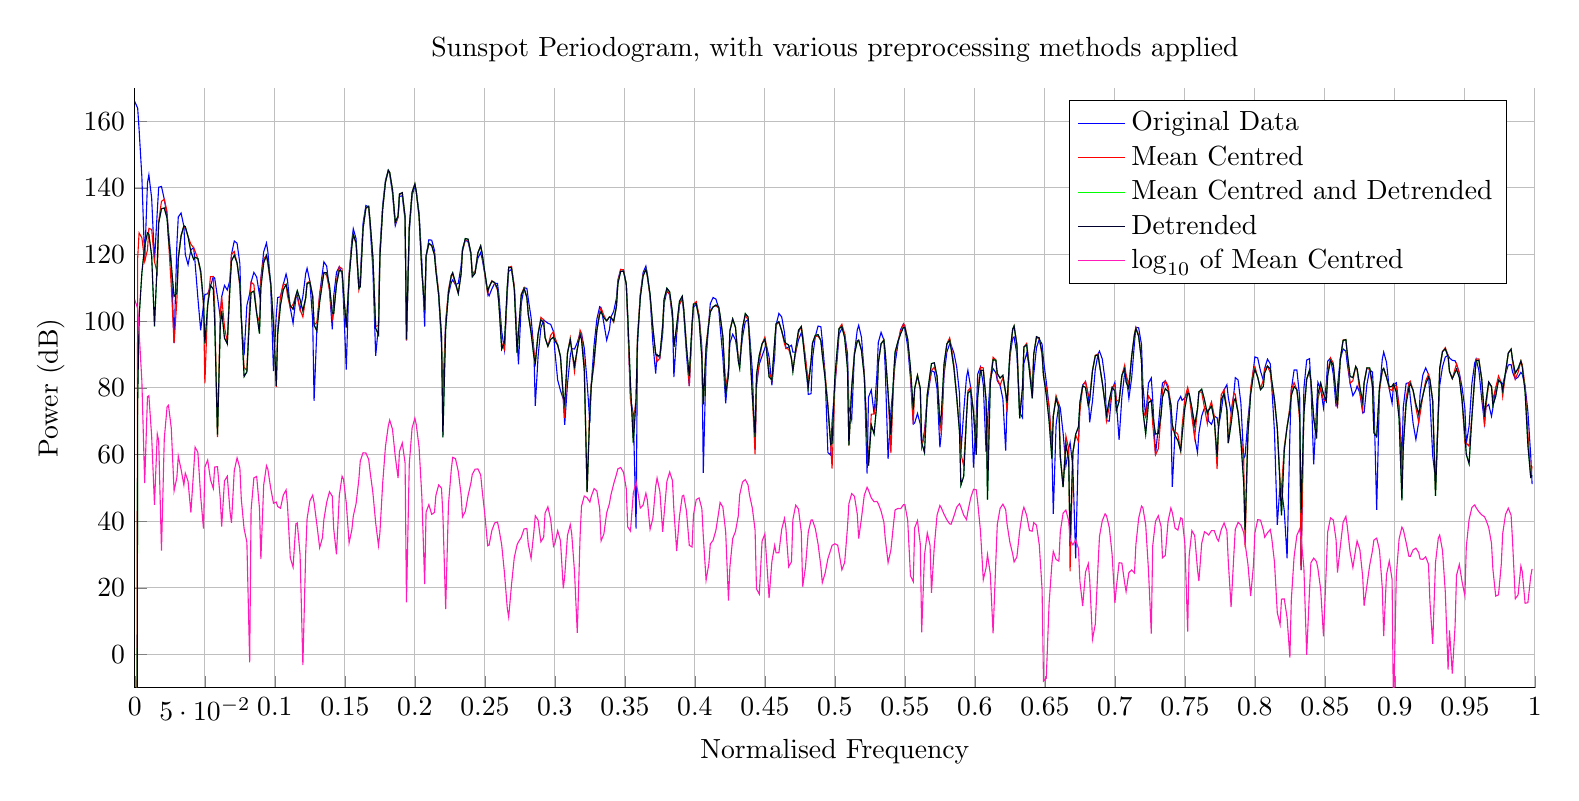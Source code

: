 % This file was created by matlab2tikz v0.4.7 (commit cce90cce73bbb51499829a32f6a3d8f221bfad3c) running on MATLAB 8.3.
% Copyright (c) 2008--2014, Nico Schlömer <nico.schloemer@gmail.com>
% All rights reserved.
% Minimal pgfplots version: 1.3
% 
% The latest updates can be retrieved from
%   http://www.mathworks.com/matlabcentral/fileexchange/22022-matlab2tikz
% where you can also make suggestions and rate matlab2tikz.
% 
%
% defining custom colors
\definecolor{mycolor1}{rgb}{0.0,0.0,0.172}%
\definecolor{mycolor2}{rgb}{1.0,0.103,0.724}%
%
\begin{tikzpicture}

\begin{axis}[%
width=7in,
height=3in,
scale only axis,
xmin=0,
xmax=1,
xlabel={Normalised Frequency},
xmajorgrids,
ymin=-10,
ymax=170,
ylabel={Power (dB)},
ymajorgrids,
title={Sunspot Periodogram, with various preprocessing methods applied},
axis x line*=bottom,
axis y line*=left,
legend style={draw=black,fill=white,legend cell align=left}
]
\addplot [color=blue,solid]
  table[row sep=crcr]{-1	54.62\\
-0.998	51.145\\
-0.997	59.83\\
-0.995	72.882\\
-0.993	80.449\\
-0.991	84.065\\
-0.99	84.639\\
-0.988	83.235\\
-0.986	82.604\\
-0.984	84.778\\
-0.983	86.989\\
-0.981	86.876\\
-0.979	84.172\\
-0.977	81.092\\
-0.976	81.363\\
-0.974	82.287\\
-0.972	79.98\\
-0.97	73.898\\
-0.969	71.497\\
-0.967	75.038\\
-0.965	74.175\\
-0.964	69.396\\
-0.962	76.692\\
-0.96	85.235\\
-0.958	88.619\\
-0.957	87.412\\
-0.955	81.303\\
-0.953	68.497\\
-0.951	63.364\\
-0.95	73.837\\
-0.948	80.102\\
-0.946	84.486\\
-0.944	87.172\\
-0.943	88.111\\
-0.941	88.276\\
-0.939	88.97\\
-0.938	89.796\\
-0.936	89.226\\
-0.934	86.309\\
-0.932	80.734\\
-0.931	71.907\\
-0.929	52.479\\
-0.927	59.682\\
-0.925	77.018\\
-0.924	84.033\\
-0.922	85.99\\
-0.92	83.921\\
-0.918	78.113\\
-0.917	69.659\\
-0.915	64.505\\
-0.913	69.377\\
-0.911	77.054\\
-0.91	81.562\\
-0.908	81.3\\
-0.906	74.186\\
-0.905	58.395\\
-0.903	74.319\\
-0.901	81.526\\
-0.899	80.871\\
-0.898	75.39\\
-0.896	79.617\\
-0.894	87.682\\
-0.892	90.724\\
-0.891	88.591\\
-0.889	79.285\\
-0.887	43.372\\
-0.885	76.327\\
-0.884	84.692\\
-0.882	85.468\\
-0.88	81.011\\
-0.878	72.595\\
-0.877	72.478\\
-0.875	78.442\\
-0.873	80.522\\
-0.872	79.178\\
-0.87	77.646\\
-0.868	81.363\\
-0.866	87.19\\
-0.865	90.959\\
-0.863	91.687\\
-0.861	88.646\\
-0.859	80.383\\
-0.858	74.359\\
-0.856	84.105\\
-0.854	88.941\\
-0.852	87.973\\
-0.851	81.238\\
-0.849	73.977\\
-0.847	79.81\\
-0.845	81.666\\
-0.844	73.503\\
-0.842	57.019\\
-0.84	81.65\\
-0.839	88.742\\
-0.837	88.348\\
-0.835	79.868\\
-0.833	25.322\\
-0.832	77.222\\
-0.83	85.345\\
-0.828	85.341\\
-0.826	79.394\\
-0.825	65.86\\
-0.823	28.88\\
-0.821	43.07\\
-0.819	49.647\\
-0.818	51.278\\
-0.816	38.877\\
-0.814	66.773\\
-0.812	80.775\\
-0.811	87.205\\
-0.809	88.615\\
-0.807	85.875\\
-0.806	82.273\\
-0.804	85.083\\
-0.802	88.974\\
-0.8	89.285\\
-0.799	85.659\\
-0.797	78.67\\
-0.795	70.411\\
-0.793	59.652\\
-0.792	58.786\\
-0.79	75.425\\
-0.788	82.36\\
-0.786	83.069\\
-0.785	78.39\\
-0.783	72.57\\
-0.781	77.154\\
-0.78	80.943\\
-0.778	79.445\\
-0.776	73.085\\
-0.774	68.198\\
-0.773	71.036\\
-0.771	71.489\\
-0.769	69.065\\
-0.767	69.996\\
-0.766	73.279\\
-0.764	74.005\\
-0.762	71.567\\
-0.76	66.437\\
-0.759	60.611\\
-0.757	65.163\\
-0.755	73.721\\
-0.753	78.27\\
-0.752	78.869\\
-0.75	76.991\\
-0.748	76.277\\
-0.747	77.43\\
-0.745	75.88\\
-0.743	66.916\\
-0.741	50.273\\
-0.74	71.822\\
-0.738	79.732\\
-0.736	82.103\\
-0.734	81.424\\
-0.733	77.844\\
-0.731	68.338\\
-0.729	59.887\\
-0.727	76.653\\
-0.726	82.963\\
-0.724	81.401\\
-0.722	71.147\\
-0.72	80.985\\
-0.719	92.992\\
-0.717	98.008\\
-0.715	98.162\\
-0.714	93.559\\
-0.712	83.04\\
-0.71	76.826\\
-0.708	83.966\\
-0.707	84.593\\
-0.705	77.256\\
-0.703	64.437\\
-0.701	76.275\\
-0.7	81.614\\
-0.698	79.523\\
-0.696	70.034\\
-0.694	70.139\\
-0.693	82.307\\
-0.691	88.634\\
-0.689	91.025\\
-0.688	90.15\\
-0.686	85.571\\
-0.684	76.01\\
-0.682	69.66\\
-0.681	77.93\\
-0.679	81.826\\
-0.677	80.864\\
-0.675	75.485\\
-0.674	63.909\\
-0.672	28.858\\
-0.67	56.205\\
-0.668	63.576\\
-0.667	61.717\\
-0.665	56.631\\
-0.663	66.474\\
-0.661	73.996\\
-0.66	75.09\\
-0.658	68.896\\
-0.656	42.197\\
-0.655	61.602\\
-0.653	74.345\\
-0.651	81.793\\
-0.649	88.407\\
-0.648	93.087\\
-0.646	94.601\\
-0.644	92.049\\
-0.642	83.953\\
-0.641	76.98\\
-0.639	86.311\\
-0.637	90.42\\
-0.635	87.366\\
-0.634	71.051\\
-0.632	72.639\\
-0.63	90.043\\
-0.628	95.271\\
-0.627	94.896\\
-0.625	89.361\\
-0.623	75.793\\
-0.622	61.148\\
-0.62	76.63\\
-0.618	80.76\\
-0.616	82.168\\
-0.615	84.518\\
-0.613	85.762\\
-0.611	82.701\\
-0.609	70.097\\
-0.608	60.718\\
-0.606	81.016\\
-0.604	86.246\\
-0.602	84.111\\
-0.601	71.707\\
-0.599	56.076\\
-0.597	80.074\\
-0.595	85.28\\
-0.594	83.184\\
-0.592	72.749\\
-0.59	60.373\\
-0.589	78.339\\
-0.587	86.32\\
-0.585	90.52\\
-0.583	92.825\\
-0.582	93.185\\
-0.58	90.788\\
-0.578	83.996\\
-0.576	66.227\\
-0.575	62.13\\
-0.573	79.685\\
-0.571	84.744\\
-0.569	85.168\\
-0.568	82.382\\
-0.566	76.465\\
-0.564	67.066\\
-0.562	62.368\\
-0.561	69.145\\
-0.559	72.313\\
-0.557	69.473\\
-0.556	69.127\\
-0.554	82.793\\
-0.552	92.454\\
-0.55	97.597\\
-0.549	99.172\\
-0.547	97.535\\
-0.545	93.037\\
-0.543	87.265\\
-0.542	82.352\\
-0.54	72.838\\
-0.538	58.685\\
-0.536	85.442\\
-0.535	94.36\\
-0.533	96.653\\
-0.531	93.567\\
-0.53	83.837\\
-0.528	72.136\\
-0.526	79.374\\
-0.524	77.185\\
-0.523	54.255\\
-0.521	84.247\\
-0.519	95.152\\
-0.517	98.758\\
-0.516	97.411\\
-0.514	90.528\\
-0.512	70.417\\
-0.51	74.36\\
-0.509	90.254\\
-0.507	96.11\\
-0.505	97.781\\
-0.503	96.052\\
-0.502	90.547\\
-0.5	80.639\\
-0.498	69.853\\
-0.497	59.837\\
-0.495	60.598\\
-0.493	84.298\\
-0.491	94.166\\
-0.49	98.322\\
-0.488	98.541\\
-0.486	95.382\\
-0.484	88.76\\
-0.483	78.279\\
-0.481	78.014\\
-0.479	88.804\\
-0.477	94.838\\
-0.476	96.486\\
-0.474	94.408\\
-0.472	90.675\\
-0.47	90.752\\
-0.469	92.783\\
-0.467	92.24\\
-0.465	91.832\\
-0.464	96.623\\
-0.462	101.293\\
-0.46	102.321\\
-0.458	98.852\\
-0.457	89.508\\
-0.455	80.767\\
-0.453	89.234\\
-0.451	92.924\\
-0.45	91.988\\
-0.448	89.517\\
-0.446	87.148\\
-0.444	80.735\\
-0.443	61.399\\
-0.441	85.355\\
-0.439	96.355\\
-0.438	100.42\\
-0.436	99.894\\
-0.434	95.108\\
-0.432	87.699\\
-0.431	88.974\\
-0.429	94.406\\
-0.427	96.058\\
-0.425	93.418\\
-0.424	85.251\\
-0.422	75.387\\
-0.42	89.097\\
-0.418	98.657\\
-0.417	103.979\\
-0.415	106.642\\
-0.413	107.102\\
-0.411	105.216\\
-0.41	100.098\\
-0.408	88.292\\
-0.406	54.483\\
-0.405	92.273\\
-0.403	101.625\\
-0.401	105.045\\
-0.399	104.264\\
-0.398	98.236\\
-0.396	80.498\\
-0.394	90.012\\
-0.392	102.709\\
-0.391	106.728\\
-0.389	105.038\\
-0.387	95.982\\
-0.385	83.223\\
-0.384	100.734\\
-0.382	107.978\\
-0.38	109.065\\
-0.378	105.21\\
-0.377	96.293\\
-0.375	88.949\\
-0.373	90.024\\
-0.372	84.273\\
-0.37	93.429\\
-0.368	107.404\\
-0.366	114.345\\
-0.365	116.542\\
-0.363	114.594\\
-0.361	107.831\\
-0.359	92.878\\
-0.358	37.802\\
-0.356	72.224\\
-0.354	76.704\\
-0.352	100.659\\
-0.351	110.949\\
-0.349	115.294\\
-0.347	115.525\\
-0.345	112.342\\
-0.344	106.958\\
-0.342	102.954\\
-0.34	101.198\\
-0.339	97.522\\
-0.337	94.312\\
-0.335	99.395\\
-0.333	103.948\\
-0.332	104.342\\
-0.33	100.642\\
-0.328	92.896\\
-0.326	81.073\\
-0.325	69.582\\
-0.323	81.8\\
-0.321	91.919\\
-0.319	96.328\\
-0.318	96.369\\
-0.316	93.574\\
-0.314	91.631\\
-0.312	91.806\\
-0.311	89.567\\
-0.309	81.155\\
-0.307	68.9\\
-0.306	76.672\\
-0.304	79.216\\
-0.302	82.332\\
-0.3	91.055\\
-0.299	96.89\\
-0.297	99.051\\
-0.295	99.392\\
-0.293	100.021\\
-0.292	100.409\\
-0.29	97.953\\
-0.288	89.438\\
-0.286	74.573\\
-0.285	91.325\\
-0.283	101.076\\
-0.281	106.657\\
-0.28	109.831\\
-0.278	110.046\\
-0.276	105.331\\
-0.274	87.074\\
-0.273	94.84\\
-0.271	110.448\\
-0.269	115.516\\
-0.267	114.947\\
-0.266	108.486\\
-0.264	91.466\\
-0.262	96.947\\
-0.26	107.959\\
-0.259	111.359\\
-0.257	111.353\\
-0.255	109.679\\
-0.253	107.601\\
-0.252	108.631\\
-0.25	114.032\\
-0.248	118.798\\
-0.247	120.584\\
-0.245	118.95\\
-0.243	114.78\\
-0.241	114.628\\
-0.24	120.092\\
-0.238	123.834\\
-0.236	124.345\\
-0.234	121.754\\
-0.233	116.526\\
-0.231	111.355\\
-0.229	110.99\\
-0.227	112.354\\
-0.226	111.654\\
-0.224	107.958\\
-0.222	99.777\\
-0.22	78.416\\
-0.219	92.875\\
-0.217	107.727\\
-0.215	115.902\\
-0.214	121.244\\
-0.212	124.302\\
-0.21	124.425\\
-0.208	119.444\\
-0.207	98.36\\
-0.205	117.697\\
-0.203	132.38\\
-0.201	138.852\\
-0.2	140.594\\
-0.198	137.658\\
-0.196	126.873\\
-0.194	94.266\\
-0.193	130.373\\
-0.191	137.621\\
-0.189	137.446\\
-0.188	131.217\\
-0.186	128.656\\
-0.184	138.471\\
-0.182	144.148\\
-0.181	145.228\\
-0.179	142.263\\
-0.177	134.842\\
-0.175	121.253\\
-0.174	98.702\\
-0.172	89.605\\
-0.17	115.554\\
-0.168	128.578\\
-0.167	134.293\\
-0.165	134.706\\
-0.163	129.44\\
-0.161	113.255\\
-0.16	109.46\\
-0.158	124.742\\
-0.156	127.737\\
-0.155	124.36\\
-0.153	113.792\\
-0.151	85.49\\
-0.149	106.014\\
-0.148	114.214\\
-0.146	116.346\\
-0.144	114.594\\
-0.142	107.464\\
-0.141	97.526\\
-0.139	109.394\\
-0.137	116.532\\
-0.135	117.786\\
-0.134	114.698\\
-0.132	108.097\\
-0.13	97.75\\
-0.128	76.129\\
-0.127	100.309\\
-0.125	111.935\\
-0.123	115.885\\
-0.122	114.235\\
-0.12	107.413\\
-0.118	103.472\\
-0.116	107.773\\
-0.115	106.945\\
-0.113	99.37\\
-0.111	104.003\\
-0.109	112.35\\
-0.108	114.146\\
-0.106	111.004\\
-0.104	107.337\\
-0.102	107.093\\
-0.101	101.823\\
-0.099	85.036\\
-0.097	110.969\\
-0.095	120.784\\
-0.094	123.473\\
-0.092	120.777\\
-0.09	112.791\\
-0.089	107.896\\
-0.087	113.246\\
-0.085	114.634\\
-0.083	111.719\\
-0.082	108.252\\
-0.08	104.756\\
-0.078	89.729\\
-0.076	101.133\\
-0.075	117.253\\
-0.073	123.394\\
-0.071	124.053\\
-0.069	120.052\\
-0.068	112.467\\
-0.066	109.351\\
-0.064	110.737\\
-0.062	107.312\\
-0.061	101.042\\
-0.059	107.324\\
-0.057	112.928\\
-0.056	113.372\\
-0.054	110.477\\
-0.052	108.206\\
-0.05	108.018\\
-0.049	104.95\\
-0.047	97.273\\
-0.045	106.971\\
-0.043	117.547\\
-0.042	122.034\\
-0.04	121.41\\
-0.038	116.934\\
-0.036	120.042\\
-0.035	128.451\\
-0.033	132.45\\
-0.031	131.264\\
-0.03	123.023\\
-0.028	93.404\\
-0.026	117.892\\
-0.024	127.091\\
-0.023	131.539\\
-0.021	136.578\\
-0.019	140.408\\
-0.017	140.187\\
-0.016	132.864\\
-0.014	117.925\\
-0.012	136.868\\
-0.01	143.897\\
-0.009	141.516\\
-0.007	117.939\\
-0.005	143.283\\
-0.003	157.595\\
-0.002	163.897\\
0	165.782\\
0.002	163.897\\
0.003	157.595\\
0.005	143.283\\
0.007	117.939\\
0.009	141.516\\
0.01	143.897\\
0.012	136.868\\
0.014	117.925\\
0.016	132.864\\
0.017	140.187\\
0.019	140.408\\
0.021	136.578\\
0.023	131.539\\
0.024	127.091\\
0.026	117.892\\
0.028	93.404\\
0.03	123.023\\
0.031	131.264\\
0.033	132.45\\
0.035	128.451\\
0.036	120.042\\
0.038	116.934\\
0.04	121.41\\
0.042	122.034\\
0.043	117.547\\
0.045	106.971\\
0.047	97.273\\
0.049	104.95\\
0.05	108.018\\
0.052	108.206\\
0.054	110.477\\
0.056	113.372\\
0.057	112.928\\
0.059	107.324\\
0.061	101.042\\
0.062	107.312\\
0.064	110.737\\
0.066	109.351\\
0.068	112.467\\
0.069	120.052\\
0.071	124.053\\
0.073	123.394\\
0.075	117.253\\
0.076	101.133\\
0.078	89.729\\
0.08	104.756\\
0.082	108.252\\
0.083	111.719\\
0.085	114.634\\
0.087	113.246\\
0.089	107.896\\
0.09	112.791\\
0.092	120.777\\
0.094	123.473\\
0.095	120.784\\
0.097	110.969\\
0.099	85.036\\
0.101	101.823\\
0.102	107.093\\
0.104	107.337\\
0.106	111.004\\
0.108	114.146\\
0.109	112.35\\
0.111	104.003\\
0.113	99.37\\
0.115	106.945\\
0.116	107.773\\
0.118	103.472\\
0.12	107.413\\
0.122	114.235\\
0.123	115.885\\
0.125	111.935\\
0.127	100.309\\
0.128	76.129\\
0.13	97.75\\
0.132	108.097\\
0.134	114.698\\
0.135	117.786\\
0.137	116.532\\
0.139	109.394\\
0.141	97.526\\
0.142	107.464\\
0.144	114.594\\
0.146	116.346\\
0.148	114.214\\
0.149	106.014\\
0.151	85.49\\
0.153	113.792\\
0.155	124.36\\
0.156	127.737\\
0.158	124.742\\
0.16	109.46\\
0.161	113.255\\
0.163	129.44\\
0.165	134.706\\
0.167	134.293\\
0.168	128.578\\
0.17	115.554\\
0.172	89.605\\
0.174	98.702\\
0.175	121.253\\
0.177	134.842\\
0.179	142.263\\
0.181	145.228\\
0.182	144.148\\
0.184	138.471\\
0.186	128.656\\
0.188	131.217\\
0.189	137.446\\
0.191	137.621\\
0.193	130.373\\
0.194	94.266\\
0.196	126.873\\
0.198	137.658\\
0.2	140.594\\
0.201	138.852\\
0.203	132.38\\
0.205	117.697\\
0.207	98.36\\
0.208	119.444\\
0.21	124.425\\
0.212	124.302\\
0.214	121.244\\
0.215	115.902\\
0.217	107.727\\
0.219	92.875\\
0.22	78.416\\
0.222	99.777\\
0.224	107.958\\
0.226	111.654\\
0.227	112.354\\
0.229	110.99\\
0.231	111.355\\
0.233	116.526\\
0.234	121.754\\
0.236	124.345\\
0.238	123.834\\
0.24	120.092\\
0.241	114.628\\
0.243	114.78\\
0.245	118.95\\
0.247	120.584\\
0.248	118.798\\
0.25	114.032\\
0.252	108.631\\
0.253	107.601\\
0.255	109.679\\
0.257	111.353\\
0.259	111.359\\
0.26	107.959\\
0.262	96.947\\
0.264	91.466\\
0.266	108.486\\
0.267	114.947\\
0.269	115.516\\
0.271	110.448\\
0.273	94.84\\
0.274	87.074\\
0.276	105.331\\
0.278	110.046\\
0.28	109.831\\
0.281	106.657\\
0.283	101.076\\
0.285	91.325\\
0.286	74.573\\
0.288	89.438\\
0.29	97.953\\
0.292	100.409\\
0.293	100.021\\
0.295	99.392\\
0.297	99.051\\
0.299	96.89\\
0.3	91.055\\
0.302	82.332\\
0.304	79.216\\
0.306	76.672\\
0.307	68.9\\
0.309	81.155\\
0.311	89.567\\
0.312	91.806\\
0.314	91.631\\
0.316	93.574\\
0.318	96.369\\
0.319	96.328\\
0.321	91.919\\
0.323	81.8\\
0.325	69.582\\
0.326	81.073\\
0.328	92.896\\
0.33	100.642\\
0.332	104.342\\
0.333	103.948\\
0.335	99.395\\
0.337	94.312\\
0.339	97.522\\
0.34	101.198\\
0.342	102.954\\
0.344	106.958\\
0.345	112.342\\
0.347	115.525\\
0.349	115.294\\
0.351	110.949\\
0.352	100.659\\
0.354	76.704\\
0.356	72.224\\
0.358	37.802\\
0.359	92.878\\
0.361	107.831\\
0.363	114.594\\
0.365	116.542\\
0.366	114.345\\
0.368	107.404\\
0.37	93.429\\
0.372	84.273\\
0.373	90.024\\
0.375	88.949\\
0.377	96.293\\
0.378	105.21\\
0.38	109.065\\
0.382	107.978\\
0.384	100.734\\
0.385	83.223\\
0.387	95.982\\
0.389	105.038\\
0.391	106.728\\
0.392	102.709\\
0.394	90.012\\
0.396	80.498\\
0.398	98.236\\
0.399	104.264\\
0.401	105.045\\
0.403	101.625\\
0.405	92.273\\
0.406	54.483\\
0.408	88.292\\
0.41	100.098\\
0.411	105.216\\
0.413	107.102\\
0.415	106.642\\
0.417	103.979\\
0.418	98.657\\
0.42	89.097\\
0.422	75.387\\
0.424	85.251\\
0.425	93.418\\
0.427	96.058\\
0.429	94.406\\
0.431	88.974\\
0.432	87.699\\
0.434	95.108\\
0.436	99.894\\
0.438	100.42\\
0.439	96.355\\
0.441	85.355\\
0.443	61.399\\
0.444	80.735\\
0.446	87.148\\
0.448	89.517\\
0.45	91.988\\
0.451	92.924\\
0.453	89.234\\
0.455	80.767\\
0.457	89.508\\
0.458	98.852\\
0.46	102.321\\
0.462	101.293\\
0.464	96.623\\
0.465	91.832\\
0.467	92.24\\
0.469	92.783\\
0.47	90.752\\
0.472	90.675\\
0.474	94.408\\
0.476	96.486\\
0.477	94.838\\
0.479	88.804\\
0.481	78.014\\
0.483	78.279\\
0.484	88.76\\
0.486	95.382\\
0.488	98.541\\
0.49	98.322\\
0.491	94.166\\
0.493	84.298\\
0.495	60.598\\
0.497	59.837\\
0.498	69.853\\
0.5	80.639\\
0.502	90.547\\
0.503	96.052\\
0.505	97.781\\
0.507	96.11\\
0.509	90.254\\
0.51	74.36\\
0.512	70.417\\
0.514	90.528\\
0.516	97.411\\
0.517	98.758\\
0.519	95.152\\
0.521	84.247\\
0.523	54.255\\
0.524	77.185\\
0.526	79.374\\
0.528	72.136\\
0.53	83.837\\
0.531	93.567\\
0.533	96.653\\
0.535	94.36\\
0.536	85.442\\
0.538	58.685\\
0.54	72.838\\
0.542	82.352\\
0.543	87.265\\
0.545	93.037\\
0.547	97.535\\
0.549	99.172\\
0.55	97.597\\
0.552	92.454\\
0.554	82.793\\
0.556	69.127\\
0.557	69.473\\
0.559	72.313\\
0.561	69.145\\
0.562	62.368\\
0.564	67.066\\
0.566	76.465\\
0.568	82.382\\
0.569	85.168\\
0.571	84.744\\
0.573	79.685\\
0.575	62.13\\
0.576	66.227\\
0.578	83.996\\
0.58	90.788\\
0.582	93.185\\
0.583	92.825\\
0.585	90.52\\
0.587	86.32\\
0.589	78.339\\
0.59	60.373\\
0.592	72.749\\
0.594	83.184\\
0.595	85.28\\
0.597	80.074\\
0.599	56.076\\
0.601	71.707\\
0.602	84.111\\
0.604	86.246\\
0.606	81.016\\
0.608	60.718\\
0.609	70.097\\
0.611	82.701\\
0.613	85.762\\
0.615	84.518\\
0.616	82.168\\
0.618	80.76\\
0.62	76.63\\
0.622	61.148\\
0.623	75.793\\
0.625	89.361\\
0.627	94.896\\
0.628	95.271\\
0.63	90.043\\
0.632	72.639\\
0.634	71.051\\
0.635	87.366\\
0.637	90.42\\
0.639	86.311\\
0.641	76.98\\
0.642	83.953\\
0.644	92.049\\
0.646	94.601\\
0.648	93.087\\
0.649	88.407\\
0.651	81.793\\
0.653	74.345\\
0.655	61.602\\
0.656	42.197\\
0.658	68.896\\
0.66	75.09\\
0.661	73.996\\
0.663	66.474\\
0.665	56.631\\
0.667	61.717\\
0.668	63.576\\
0.67	56.205\\
0.672	28.858\\
0.674	63.909\\
0.675	75.485\\
0.677	80.864\\
0.679	81.826\\
0.681	77.93\\
0.682	69.66\\
0.684	76.01\\
0.686	85.571\\
0.688	90.15\\
0.689	91.025\\
0.691	88.634\\
0.693	82.307\\
0.694	70.139\\
0.696	70.034\\
0.698	79.523\\
0.7	81.614\\
0.701	76.275\\
0.703	64.437\\
0.705	77.256\\
0.707	84.593\\
0.708	83.966\\
0.71	76.826\\
0.712	83.04\\
0.714	93.559\\
0.715	98.162\\
0.717	98.008\\
0.719	92.992\\
0.72	80.985\\
0.722	71.147\\
0.724	81.401\\
0.726	82.963\\
0.727	76.653\\
0.729	59.887\\
0.731	68.338\\
0.733	77.844\\
0.734	81.424\\
0.736	82.103\\
0.738	79.732\\
0.74	71.822\\
0.741	50.273\\
0.743	66.916\\
0.745	75.88\\
0.747	77.43\\
0.748	76.277\\
0.75	76.991\\
0.752	78.869\\
0.753	78.27\\
0.755	73.721\\
0.757	65.163\\
0.759	60.611\\
0.76	66.437\\
0.762	71.567\\
0.764	74.005\\
0.766	73.279\\
0.767	69.996\\
0.769	69.065\\
0.771	71.489\\
0.773	71.036\\
0.774	68.198\\
0.776	73.085\\
0.778	79.445\\
0.78	80.943\\
0.781	77.154\\
0.783	72.57\\
0.785	78.39\\
0.786	83.069\\
0.788	82.36\\
0.79	75.425\\
0.792	58.786\\
0.793	59.652\\
0.795	70.411\\
0.797	78.67\\
0.799	85.659\\
0.8	89.285\\
0.802	88.974\\
0.804	85.083\\
0.806	82.273\\
0.807	85.875\\
0.809	88.615\\
0.811	87.205\\
0.812	80.775\\
0.814	66.773\\
0.816	38.877\\
0.818	51.278\\
0.819	49.647\\
0.821	43.07\\
0.823	28.88\\
0.825	65.86\\
0.826	79.394\\
0.828	85.341\\
0.83	85.345\\
0.832	77.222\\
0.833	25.322\\
0.835	79.868\\
0.837	88.348\\
0.839	88.742\\
0.84	81.65\\
0.842	57.019\\
0.844	73.503\\
0.845	81.666\\
0.847	79.81\\
0.849	73.977\\
0.851	81.238\\
0.852	87.973\\
0.854	88.941\\
0.856	84.105\\
0.858	74.359\\
0.859	80.383\\
0.861	88.646\\
0.863	91.687\\
0.865	90.959\\
0.866	87.19\\
0.868	81.363\\
0.87	77.646\\
0.872	79.178\\
0.873	80.522\\
0.875	78.442\\
0.877	72.478\\
0.878	72.595\\
0.88	81.011\\
0.882	85.468\\
0.884	84.692\\
0.885	76.327\\
0.887	43.372\\
0.889	79.285\\
0.891	88.591\\
0.892	90.724\\
0.894	87.682\\
0.896	79.617\\
0.898	75.39\\
0.899	80.871\\
0.901	81.526\\
0.903	74.319\\
0.905	58.395\\
0.906	74.186\\
0.908	81.3\\
0.91	81.562\\
0.911	77.054\\
0.913	69.377\\
0.915	64.505\\
0.917	69.659\\
0.918	78.113\\
0.92	83.921\\
0.922	85.99\\
0.924	84.033\\
0.925	77.018\\
0.927	59.682\\
0.929	52.479\\
0.931	71.907\\
0.932	80.734\\
0.934	86.309\\
0.936	89.226\\
0.938	89.796\\
0.939	88.97\\
0.941	88.276\\
0.943	88.111\\
0.944	87.172\\
0.946	84.486\\
0.948	80.102\\
0.95	73.837\\
0.951	63.364\\
0.953	68.497\\
0.955	81.303\\
0.957	87.412\\
0.958	88.619\\
0.96	85.235\\
0.962	76.692\\
0.964	69.396\\
0.965	74.175\\
0.967	75.038\\
0.969	71.497\\
0.97	73.898\\
0.972	79.98\\
0.974	82.287\\
0.976	81.363\\
0.977	81.092\\
0.979	84.172\\
0.981	86.876\\
0.983	86.989\\
0.984	84.778\\
0.986	82.604\\
0.988	83.235\\
0.99	84.639\\
0.991	84.065\\
0.993	80.449\\
0.995	72.882\\
0.997	59.83\\
0.998	51.145\\
};
\addlegendentry{Original Data};

\addplot [color=red,solid]
  table[row sep=crcr]{-1	54.62\\
-0.998	56.463\\
-0.997	53.258\\
-0.995	66.484\\
-0.993	80.449\\
-0.991	86.992\\
-0.99	88.067\\
-0.988	84.669\\
-0.986	82.604\\
-0.984	87.991\\
-0.983	91.613\\
-0.981	90.468\\
-0.979	84.172\\
-0.977	77.442\\
-0.976	81.559\\
-0.974	83.565\\
-0.972	79.98\\
-0.97	76.512\\
-0.969	80.404\\
-0.967	81.32\\
-0.965	74.175\\
-0.964	68.399\\
-0.962	82.683\\
-0.96	88.701\\
-0.958	88.619\\
-0.957	83.062\\
-0.955	71.23\\
-0.953	62.526\\
-0.951	63.364\\
-0.95	63.408\\
-0.948	76.169\\
-0.946	84.418\\
-0.944	87.172\\
-0.943	85.709\\
-0.941	82.76\\
-0.939	84.989\\
-0.938	89.796\\
-0.936	92.079\\
-0.934	90.894\\
-0.932	85.434\\
-0.931	71.907\\
-0.929	49.194\\
-0.927	76.067\\
-0.925	82.754\\
-0.924	84.033\\
-0.922	82.081\\
-0.92	77.733\\
-0.918	72.077\\
-0.917	69.659\\
-0.915	74.128\\
-0.913	79.275\\
-0.911	81.994\\
-0.91	81.562\\
-0.908	76.784\\
-0.906	62.418\\
-0.905	53.187\\
-0.903	74.319\\
-0.901	80.472\\
-0.899	81.159\\
-0.898	79.202\\
-0.896	79.617\\
-0.894	83.419\\
-0.892	85.815\\
-0.891	84.831\\
-0.889	79.285\\
-0.887	65.702\\
-0.885	66.537\\
-0.884	79.997\\
-0.882	85.468\\
-0.88	85.951\\
-0.878	81.525\\
-0.877	73.479\\
-0.875	78.442\\
-0.873	85.383\\
-0.872	86.398\\
-0.87	82.158\\
-0.868	81.363\\
-0.866	89.611\\
-0.865	94.482\\
-0.863	94.405\\
-0.861	88.646\\
-0.859	73.907\\
-0.858	77.686\\
-0.856	87.447\\
-0.854	88.941\\
-0.852	84.504\\
-0.851	76.063\\
-0.849	76.389\\
-0.847	79.81\\
-0.845	76.697\\
-0.844	64.823\\
-0.842	71.224\\
-0.84	81.65\\
-0.839	84.826\\
-0.837	82.593\\
-0.835	73.356\\
-0.833	25.322\\
-0.832	70.007\\
-0.83	79.451\\
-0.828	81.549\\
-0.826	79.394\\
-0.825	74.264\\
-0.823	68.302\\
-0.821	62.319\\
-0.819	49.647\\
-0.818	51.95\\
-0.816	67.879\\
-0.814	75.683\\
-0.812	80.775\\
-0.811	84.567\\
-0.809	86.528\\
-0.807	85.795\\
-0.806	82.273\\
-0.804	79.789\\
-0.802	83.237\\
-0.8	86.377\\
-0.799	85.659\\
-0.797	79.947\\
-0.795	65.964\\
-0.793	32.147\\
-0.792	58.786\\
-0.79	64.738\\
-0.788	72.524\\
-0.786	78.056\\
-0.785	78.39\\
-0.783	72.183\\
-0.781	63.452\\
-0.78	73.857\\
-0.778	79.445\\
-0.776	77.978\\
-0.774	67.948\\
-0.773	55.615\\
-0.771	71.489\\
-0.769	75.824\\
-0.767	73.33\\
-0.766	69.325\\
-0.764	74.005\\
-0.762	78.712\\
-0.76	78.798\\
-0.759	73.656\\
-0.757	65.163\\
-0.755	71.151\\
-0.753	78.305\\
-0.752	80.117\\
-0.75	76.991\\
-0.748	68.423\\
-0.747	61.109\\
-0.745	66.041\\
-0.743	66.916\\
-0.741	67.462\\
-0.74	74.935\\
-0.738	80.705\\
-0.736	82.103\\
-0.734	79.21\\
-0.733	72.003\\
-0.731	61.711\\
-0.729	59.887\\
-0.727	69.262\\
-0.726	76.214\\
-0.724	77.541\\
-0.722	71.147\\
-0.72	73.363\\
-0.719	88.182\\
-0.717	95.726\\
-0.715	98.162\\
-0.714	96.201\\
-0.712	89.518\\
-0.71	80.968\\
-0.708	83.966\\
-0.707	86.835\\
-0.705	83.751\\
-0.703	75.906\\
-0.701	76.275\\
-0.7	80.918\\
-0.698	80.155\\
-0.696	74.353\\
-0.694	70.139\\
-0.693	75.183\\
-0.691	81.606\\
-0.689	87.048\\
-0.688	90.15\\
-0.686	89.793\\
-0.684	85.148\\
-0.682	77.256\\
-0.681	77.93\\
-0.679	81.938\\
-0.677	80.51\\
-0.675	72.808\\
-0.674	63.909\\
-0.672	65.77\\
-0.67	60.617\\
-0.668	24.952\\
-0.667	61.717\\
-0.665	65.575\\
-0.663	50.24\\
-0.661	60.241\\
-0.66	75.09\\
-0.658	77.66\\
-0.656	71.511\\
-0.655	62.939\\
-0.653	74.345\\
-0.651	79.898\\
-0.649	83.628\\
-0.648	89.844\\
-0.646	94.601\\
-0.644	95.16\\
-0.642	90.002\\
-0.641	78.853\\
-0.639	86.311\\
-0.637	93.346\\
-0.635	92.266\\
-0.634	79.251\\
-0.632	72.639\\
-0.63	93.221\\
-0.628	98.554\\
-0.627	97.256\\
-0.625	89.361\\
-0.623	72.688\\
-0.622	78.431\\
-0.62	83.099\\
-0.618	80.76\\
-0.616	82.709\\
-0.615	88.321\\
-0.613	89.16\\
-0.611	82.701\\
-0.609	55.504\\
-0.608	76.175\\
-0.606	85.96\\
-0.604	86.246\\
-0.602	78.828\\
-0.601	59.961\\
-0.599	72.941\\
-0.597	80.074\\
-0.595	79.126\\
-0.594	71.309\\
-0.592	56.547\\
-0.59	60.373\\
-0.589	67.59\\
-0.587	77.339\\
-0.585	86.883\\
-0.583	92.825\\
-0.582	95.0\\
-0.58	93.217\\
-0.578	86.072\\
-0.576	66.227\\
-0.575	71.221\\
-0.573	83.416\\
-0.571	86.206\\
-0.569	85.168\\
-0.568	82.596\\
-0.566	78.017\\
-0.564	65.566\\
-0.562	62.368\\
-0.561	79.249\\
-0.559	83.735\\
-0.557	79.82\\
-0.556	69.127\\
-0.554	84.498\\
-0.552	94.562\\
-0.55	98.718\\
-0.549	99.172\\
-0.547	97.131\\
-0.545	93.842\\
-0.543	89.789\\
-0.542	82.352\\
-0.54	60.419\\
-0.538	78.385\\
-0.536	90.439\\
-0.535	94.36\\
-0.533	93.276\\
-0.531	87.419\\
-0.53	76.908\\
-0.528	72.136\\
-0.526	72.107\\
-0.524	56.685\\
-0.523	66.622\\
-0.521	84.247\\
-0.519	91.455\\
-0.517	94.306\\
-0.516	94.117\\
-0.514	90.528\\
-0.512	80.287\\
-0.51	62.686\\
-0.509	87.151\\
-0.507	96.11\\
-0.505	99.08\\
-0.503	97.805\\
-0.502	92.218\\
-0.5	80.639\\
-0.498	55.742\\
-0.497	63.004\\
-0.495	75.029\\
-0.493	84.298\\
-0.491	90.7\\
-0.49	94.178\\
-0.488	95.55\\
-0.486	95.382\\
-0.484	93.284\\
-0.483	87.969\\
-0.481	81.929\\
-0.479	88.804\\
-0.477	95.932\\
-0.476	98.388\\
-0.474	96.55\\
-0.472	90.675\\
-0.47	85.404\\
-0.469	88.699\\
-0.467	91.589\\
-0.465	91.832\\
-0.464	93.261\\
-0.462	97.113\\
-0.46	99.675\\
-0.458	98.852\\
-0.457	93.387\\
-0.455	82.372\\
-0.453	84.782\\
-0.451	92.924\\
-0.45	95.199\\
-0.448	93.219\\
-0.446	88.315\\
-0.444	80.735\\
-0.443	60.073\\
-0.441	78.017\\
-0.439	93.758\\
-0.438	100.42\\
-0.436	101.735\\
-0.434	97.798\\
-0.432	87.616\\
-0.431	88.974\\
-0.429	98.136\\
-0.427	100.696\\
-0.425	97.234\\
-0.424	85.251\\
-0.422	80.243\\
-0.42	95.283\\
-0.418	101.562\\
-0.417	103.979\\
-0.415	104.573\\
-0.413	104.294\\
-0.411	103.139\\
-0.41	100.098\\
-0.408	92.705\\
-0.406	75.047\\
-0.405	90.252\\
-0.403	101.625\\
-0.401	105.856\\
-0.399	105.131\\
-0.398	98.5\\
-0.396	80.498\\
-0.394	92.998\\
-0.392	103.731\\
-0.391	106.915\\
-0.389	105.038\\
-0.387	97.85\\
-0.385	92.224\\
-0.384	101.816\\
-0.382	107.978\\
-0.38	109.361\\
-0.378	106.52\\
-0.377	99.123\\
-0.375	88.949\\
-0.373	87.857\\
-0.372	90.145\\
-0.37	97.673\\
-0.368	107.404\\
-0.366	113.466\\
-0.365	115.604\\
-0.363	113.921\\
-0.361	107.831\\
-0.359	95.403\\
-0.358	76.685\\
-0.356	69.387\\
-0.354	76.704\\
-0.352	100.946\\
-0.351	111.119\\
-0.349	115.432\\
-0.347	115.525\\
-0.345	111.738\\
-0.344	104.583\\
-0.342	99.682\\
-0.34	101.198\\
-0.339	101.328\\
-0.337	100.103\\
-0.335	101.725\\
-0.333	103.948\\
-0.332	102.954\\
-0.33	97.331\\
-0.328	87.093\\
-0.326	81.073\\
-0.325	76.022\\
-0.323	48.657\\
-0.321	87.293\\
-0.319	96.328\\
-0.318	97.296\\
-0.316	91.61\\
-0.314	84.854\\
-0.312	91.806\\
-0.311	94.985\\
-0.309	90.422\\
-0.307	70.965\\
-0.306	76.672\\
-0.304	89.231\\
-0.302	92.861\\
-0.3	95.149\\
-0.299	96.89\\
-0.297	95.766\\
-0.295	92.509\\
-0.293	95.277\\
-0.292	100.409\\
-0.29	101.148\\
-0.288	96.169\\
-0.286	87.263\\
-0.285	91.325\\
-0.283	97.487\\
-0.281	102.058\\
-0.28	107.118\\
-0.278	110.046\\
-0.276	108.128\\
-0.274	96.705\\
-0.273	92.477\\
-0.271	110.448\\
-0.269	116.44\\
-0.267	116.185\\
-0.266	109.721\\
-0.264	91.466\\
-0.262	93.454\\
-0.26	105.432\\
-0.259	109.308\\
-0.257	111.353\\
-0.255	112.152\\
-0.253	110.196\\
-0.252	108.139\\
-0.25	114.032\\
-0.248	120.334\\
-0.247	122.594\\
-0.245	120.533\\
-0.243	114.78\\
-0.241	113.952\\
-0.24	120.474\\
-0.238	124.287\\
-0.236	124.345\\
-0.234	120.893\\
-0.233	114.169\\
-0.231	108.371\\
-0.229	110.99\\
-0.227	114.052\\
-0.226	113.677\\
-0.224	109.451\\
-0.222	99.777\\
-0.22	72.679\\
-0.219	95.51\\
-0.217	108.779\\
-0.215	115.902\\
-0.214	120.237\\
-0.212	122.739\\
-0.21	123.137\\
-0.208	119.444\\
-0.207	103.619\\
-0.205	114.768\\
-0.203	131.447\\
-0.201	138.852\\
-0.2	141.174\\
-0.198	138.622\\
-0.196	128.125\\
-0.194	94.266\\
-0.193	131.392\\
-0.191	138.537\\
-0.189	138.041\\
-0.188	131.217\\
-0.186	129.427\\
-0.184	139.442\\
-0.182	144.665\\
-0.181	145.228\\
-0.179	141.688\\
-0.177	133.627\\
-0.175	119.564\\
-0.174	98.702\\
-0.172	98.447\\
-0.17	119.112\\
-0.168	129.827\\
-0.167	134.293\\
-0.165	133.839\\
-0.163	127.882\\
-0.161	111.343\\
-0.16	109.46\\
-0.158	123.152\\
-0.156	126.032\\
-0.155	123.045\\
-0.153	113.792\\
-0.151	98.051\\
-0.149	108.929\\
-0.148	115.738\\
-0.146	116.346\\
-0.144	111.987\\
-0.142	102.33\\
-0.141	100.587\\
-0.139	109.394\\
-0.137	113.733\\
-0.135	114.579\\
-0.134	112.81\\
-0.132	108.097\\
-0.13	99.638\\
-0.128	98.859\\
-0.127	107.675\\
-0.125	111.935\\
-0.123	111.54\\
-0.122	106.968\\
-0.12	101.272\\
-0.118	103.472\\
-0.116	107.315\\
-0.115	107.61\\
-0.113	105.04\\
-0.111	104.003\\
-0.109	107.667\\
-0.108	110.942\\
-0.106	111.121\\
-0.104	107.337\\
-0.102	97.468\\
-0.101	80.331\\
-0.099	99.94\\
-0.097	110.969\\
-0.095	117.071\\
-0.094	119.7\\
-0.092	118.681\\
-0.09	112.791\\
-0.089	99.514\\
-0.087	102.307\\
-0.085	111.0\\
-0.083	111.719\\
-0.082	105.255\\
-0.08	85.193\\
-0.078	86.188\\
-0.076	101.133\\
-0.075	110.301\\
-0.073	117.401\\
-0.071	120.913\\
-0.069	120.052\\
-0.068	113.308\\
-0.066	93.624\\
-0.064	98.317\\
-0.062	107.312\\
-0.061	102.729\\
-0.059	65.249\\
-0.057	104.562\\
-0.056	113.372\\
-0.054	113.373\\
-0.052	105.021\\
-0.05	81.326\\
-0.049	104.95\\
-0.047	114.357\\
-0.045	118.718\\
-0.043	120.988\\
-0.042	122.034\\
-0.04	123.08\\
-0.038	125.435\\
-0.036	127.931\\
-0.035	128.451\\
-0.033	125.722\\
-0.031	118.751\\
-0.03	106.247\\
-0.028	93.404\\
-0.026	110.441\\
-0.024	124.538\\
-0.023	132.847\\
-0.021	136.578\\
-0.019	135.953\\
-0.017	129.902\\
-0.016	114.413\\
-0.014	117.925\\
-0.012	127.498\\
-0.01	127.855\\
-0.009	121.387\\
-0.007	117.939\\
-0.005	125.003\\
-0.003	126.475\\
-0.002	118.986\\
0	-447.902\\
0.002	118.986\\
0.003	126.475\\
0.005	125.003\\
0.007	117.939\\
0.009	121.387\\
0.01	127.855\\
0.012	127.498\\
0.014	117.925\\
0.016	114.413\\
0.017	129.902\\
0.019	135.953\\
0.021	136.578\\
0.023	132.847\\
0.024	124.538\\
0.026	110.441\\
0.028	93.404\\
0.03	106.247\\
0.031	118.751\\
0.033	125.722\\
0.035	128.451\\
0.036	127.931\\
0.038	125.435\\
0.04	123.08\\
0.042	122.034\\
0.043	120.988\\
0.045	118.718\\
0.047	114.357\\
0.049	104.95\\
0.05	81.326\\
0.052	105.021\\
0.054	113.373\\
0.056	113.372\\
0.057	104.562\\
0.059	65.249\\
0.061	102.729\\
0.062	107.312\\
0.064	98.317\\
0.066	93.624\\
0.068	113.308\\
0.069	120.052\\
0.071	120.913\\
0.073	117.401\\
0.075	110.301\\
0.076	101.133\\
0.078	86.188\\
0.08	85.193\\
0.082	105.255\\
0.083	111.719\\
0.085	111.0\\
0.087	102.307\\
0.089	99.514\\
0.09	112.791\\
0.092	118.681\\
0.094	119.7\\
0.095	117.071\\
0.097	110.969\\
0.099	99.94\\
0.101	80.331\\
0.102	97.468\\
0.104	107.337\\
0.106	111.121\\
0.108	110.942\\
0.109	107.667\\
0.111	104.003\\
0.113	105.04\\
0.115	107.61\\
0.116	107.315\\
0.118	103.472\\
0.12	101.272\\
0.122	106.968\\
0.123	111.54\\
0.125	111.935\\
0.127	107.675\\
0.128	98.859\\
0.13	99.638\\
0.132	108.097\\
0.134	112.81\\
0.135	114.579\\
0.137	113.733\\
0.139	109.394\\
0.141	100.587\\
0.142	102.33\\
0.144	111.987\\
0.146	116.346\\
0.148	115.738\\
0.149	108.929\\
0.151	98.051\\
0.153	113.792\\
0.155	123.045\\
0.156	126.032\\
0.158	123.152\\
0.16	109.46\\
0.161	111.343\\
0.163	127.882\\
0.165	133.839\\
0.167	134.293\\
0.168	129.827\\
0.17	119.112\\
0.172	98.447\\
0.174	98.702\\
0.175	119.564\\
0.177	133.627\\
0.179	141.688\\
0.181	145.228\\
0.182	144.665\\
0.184	139.442\\
0.186	129.427\\
0.188	131.217\\
0.189	138.041\\
0.191	138.537\\
0.193	131.392\\
0.194	94.266\\
0.196	128.125\\
0.198	138.622\\
0.2	141.174\\
0.201	138.852\\
0.203	131.447\\
0.205	114.768\\
0.207	103.619\\
0.208	119.444\\
0.21	123.137\\
0.212	122.739\\
0.214	120.237\\
0.215	115.902\\
0.217	108.779\\
0.219	95.51\\
0.22	72.679\\
0.222	99.777\\
0.224	109.451\\
0.226	113.677\\
0.227	114.052\\
0.229	110.99\\
0.231	108.371\\
0.233	114.169\\
0.234	120.893\\
0.236	124.345\\
0.238	124.287\\
0.24	120.474\\
0.241	113.952\\
0.243	114.78\\
0.245	120.533\\
0.247	122.594\\
0.248	120.334\\
0.25	114.032\\
0.252	108.139\\
0.253	110.196\\
0.255	112.152\\
0.257	111.353\\
0.259	109.308\\
0.26	105.432\\
0.262	93.454\\
0.264	91.466\\
0.266	109.721\\
0.267	116.185\\
0.269	116.44\\
0.271	110.448\\
0.273	92.477\\
0.274	96.705\\
0.276	108.128\\
0.278	110.046\\
0.28	107.118\\
0.281	102.058\\
0.283	97.487\\
0.285	91.325\\
0.286	87.263\\
0.288	96.169\\
0.29	101.148\\
0.292	100.409\\
0.293	95.277\\
0.295	92.509\\
0.297	95.766\\
0.299	96.89\\
0.3	95.149\\
0.302	92.861\\
0.304	89.231\\
0.306	76.672\\
0.307	70.965\\
0.309	90.422\\
0.311	94.985\\
0.312	91.806\\
0.314	84.854\\
0.316	91.61\\
0.318	97.296\\
0.319	96.328\\
0.321	87.293\\
0.323	48.657\\
0.325	76.022\\
0.326	81.073\\
0.328	87.093\\
0.33	97.331\\
0.332	102.954\\
0.333	103.948\\
0.335	101.725\\
0.337	100.103\\
0.339	101.328\\
0.34	101.198\\
0.342	99.682\\
0.344	104.583\\
0.345	111.738\\
0.347	115.525\\
0.349	115.432\\
0.351	111.119\\
0.352	100.946\\
0.354	76.704\\
0.356	69.387\\
0.358	76.685\\
0.359	95.403\\
0.361	107.831\\
0.363	113.921\\
0.365	115.604\\
0.366	113.466\\
0.368	107.404\\
0.37	97.673\\
0.372	90.145\\
0.373	87.857\\
0.375	88.949\\
0.377	99.123\\
0.378	106.52\\
0.38	109.361\\
0.382	107.978\\
0.384	101.816\\
0.385	92.224\\
0.387	97.85\\
0.389	105.038\\
0.391	106.915\\
0.392	103.731\\
0.394	92.998\\
0.396	80.498\\
0.398	98.5\\
0.399	105.131\\
0.401	105.856\\
0.403	101.625\\
0.405	90.252\\
0.406	75.047\\
0.408	92.705\\
0.41	100.098\\
0.411	103.139\\
0.413	104.294\\
0.415	104.573\\
0.417	103.979\\
0.418	101.562\\
0.42	95.283\\
0.422	80.243\\
0.424	85.251\\
0.425	97.234\\
0.427	100.696\\
0.429	98.136\\
0.431	88.974\\
0.432	87.616\\
0.434	97.798\\
0.436	101.735\\
0.438	100.42\\
0.439	93.758\\
0.441	78.017\\
0.443	60.073\\
0.444	80.735\\
0.446	88.315\\
0.448	93.219\\
0.45	95.199\\
0.451	92.924\\
0.453	84.782\\
0.455	82.372\\
0.457	93.387\\
0.458	98.852\\
0.46	99.675\\
0.462	97.113\\
0.464	93.261\\
0.465	91.832\\
0.467	91.589\\
0.469	88.699\\
0.47	85.404\\
0.472	90.675\\
0.474	96.55\\
0.476	98.388\\
0.477	95.932\\
0.479	88.804\\
0.481	81.929\\
0.483	87.969\\
0.484	93.284\\
0.486	95.382\\
0.488	95.55\\
0.49	94.178\\
0.491	90.7\\
0.493	84.298\\
0.495	75.029\\
0.497	63.004\\
0.498	55.742\\
0.5	80.639\\
0.502	92.218\\
0.503	97.805\\
0.505	99.08\\
0.507	96.11\\
0.509	87.151\\
0.51	62.686\\
0.512	80.287\\
0.514	90.528\\
0.516	94.117\\
0.517	94.306\\
0.519	91.455\\
0.521	84.247\\
0.523	66.622\\
0.524	56.685\\
0.526	72.107\\
0.528	72.136\\
0.53	76.908\\
0.531	87.419\\
0.533	93.276\\
0.535	94.36\\
0.536	90.439\\
0.538	78.385\\
0.54	60.419\\
0.542	82.352\\
0.543	89.789\\
0.545	93.842\\
0.547	97.131\\
0.549	99.172\\
0.55	98.718\\
0.552	94.562\\
0.554	84.498\\
0.556	69.127\\
0.557	79.82\\
0.559	83.735\\
0.561	79.249\\
0.562	62.368\\
0.564	65.566\\
0.566	78.017\\
0.568	82.596\\
0.569	85.168\\
0.571	86.206\\
0.573	83.416\\
0.575	71.221\\
0.576	66.227\\
0.578	86.072\\
0.58	93.217\\
0.582	95.0\\
0.583	92.825\\
0.585	86.883\\
0.587	77.339\\
0.589	67.59\\
0.59	60.373\\
0.592	56.547\\
0.594	71.309\\
0.595	79.126\\
0.597	80.074\\
0.599	72.941\\
0.601	59.961\\
0.602	78.828\\
0.604	86.246\\
0.606	85.96\\
0.608	76.175\\
0.609	55.504\\
0.611	82.701\\
0.613	89.16\\
0.615	88.321\\
0.616	82.709\\
0.618	80.76\\
0.62	83.099\\
0.622	78.431\\
0.623	72.688\\
0.625	89.361\\
0.627	97.256\\
0.628	98.554\\
0.63	93.221\\
0.632	72.639\\
0.634	79.251\\
0.635	92.266\\
0.637	93.346\\
0.639	86.311\\
0.641	78.853\\
0.642	90.002\\
0.644	95.16\\
0.646	94.601\\
0.648	89.844\\
0.649	83.628\\
0.651	79.898\\
0.653	74.345\\
0.655	62.939\\
0.656	71.511\\
0.658	77.66\\
0.66	75.09\\
0.661	60.241\\
0.663	50.24\\
0.665	65.575\\
0.667	61.717\\
0.668	24.952\\
0.67	60.617\\
0.672	65.77\\
0.674	63.909\\
0.675	72.808\\
0.677	80.51\\
0.679	81.938\\
0.681	77.93\\
0.682	77.256\\
0.684	85.148\\
0.686	89.793\\
0.688	90.15\\
0.689	87.048\\
0.691	81.606\\
0.693	75.183\\
0.694	70.139\\
0.696	74.353\\
0.698	80.155\\
0.7	80.918\\
0.701	76.275\\
0.703	75.906\\
0.705	83.751\\
0.707	86.835\\
0.708	83.966\\
0.71	80.968\\
0.712	89.518\\
0.714	96.201\\
0.715	98.162\\
0.717	95.726\\
0.719	88.182\\
0.72	73.363\\
0.722	71.147\\
0.724	77.541\\
0.726	76.214\\
0.727	69.262\\
0.729	59.887\\
0.731	61.711\\
0.733	72.003\\
0.734	79.21\\
0.736	82.103\\
0.738	80.705\\
0.74	74.935\\
0.741	67.462\\
0.743	66.916\\
0.745	66.041\\
0.747	61.109\\
0.748	68.423\\
0.75	76.991\\
0.752	80.117\\
0.753	78.305\\
0.755	71.151\\
0.757	65.163\\
0.759	73.656\\
0.76	78.798\\
0.762	78.712\\
0.764	74.005\\
0.766	69.325\\
0.767	73.33\\
0.769	75.824\\
0.771	71.489\\
0.773	55.615\\
0.774	67.948\\
0.776	77.978\\
0.778	79.445\\
0.78	73.857\\
0.781	63.452\\
0.783	72.183\\
0.785	78.39\\
0.786	78.056\\
0.788	72.524\\
0.79	64.738\\
0.792	58.786\\
0.793	32.147\\
0.795	65.964\\
0.797	79.947\\
0.799	85.659\\
0.8	86.377\\
0.802	83.237\\
0.804	79.789\\
0.806	82.273\\
0.807	85.795\\
0.809	86.528\\
0.811	84.567\\
0.812	80.775\\
0.814	75.683\\
0.816	67.879\\
0.818	51.95\\
0.819	49.647\\
0.821	62.319\\
0.823	68.302\\
0.825	74.264\\
0.826	79.394\\
0.828	81.549\\
0.83	79.451\\
0.832	70.007\\
0.833	25.322\\
0.835	73.356\\
0.837	82.593\\
0.839	84.826\\
0.84	81.65\\
0.842	71.224\\
0.844	64.823\\
0.845	76.697\\
0.847	79.81\\
0.849	76.389\\
0.851	76.063\\
0.852	84.504\\
0.854	88.941\\
0.856	87.447\\
0.858	77.686\\
0.859	73.907\\
0.861	88.646\\
0.863	94.405\\
0.865	94.482\\
0.866	89.611\\
0.868	81.363\\
0.87	82.158\\
0.872	86.398\\
0.873	85.383\\
0.875	78.442\\
0.877	73.479\\
0.878	81.525\\
0.88	85.951\\
0.882	85.468\\
0.884	79.997\\
0.885	66.537\\
0.887	65.702\\
0.889	79.285\\
0.891	84.831\\
0.892	85.815\\
0.894	83.419\\
0.896	79.617\\
0.898	79.202\\
0.899	81.159\\
0.901	80.472\\
0.903	74.319\\
0.905	53.187\\
0.906	62.418\\
0.908	76.784\\
0.91	81.562\\
0.911	81.994\\
0.913	79.275\\
0.915	74.128\\
0.917	69.659\\
0.918	72.077\\
0.92	77.733\\
0.922	82.081\\
0.924	84.033\\
0.925	82.754\\
0.927	76.067\\
0.929	49.194\\
0.931	71.907\\
0.932	85.434\\
0.934	90.894\\
0.936	92.079\\
0.938	89.796\\
0.939	84.989\\
0.941	82.76\\
0.943	85.709\\
0.944	87.172\\
0.946	84.418\\
0.948	76.169\\
0.95	63.408\\
0.951	63.364\\
0.953	62.526\\
0.955	71.23\\
0.957	83.062\\
0.958	88.619\\
0.96	88.701\\
0.962	82.683\\
0.964	68.399\\
0.965	74.175\\
0.967	81.32\\
0.969	80.404\\
0.97	76.512\\
0.972	79.98\\
0.974	83.565\\
0.976	81.559\\
0.977	77.442\\
0.979	84.172\\
0.981	90.468\\
0.983	91.613\\
0.984	87.991\\
0.986	82.604\\
0.988	84.669\\
0.99	88.067\\
0.991	86.992\\
0.993	80.449\\
0.995	66.484\\
0.997	53.258\\
0.998	56.463\\
};
\addlegendentry{Mean Centred};

\addplot [color=green,solid]
  table[row sep=crcr]{-1	39.314\\
-0.998	53.733\\
-0.997	53.258\\
-0.995	62.782\\
-0.993	78.758\\
-0.991	86.244\\
-0.99	88.066\\
-0.988	85.797\\
-0.986	84.442\\
-0.984	88.6\\
-0.983	91.613\\
-0.981	90.416\\
-0.979	84.732\\
-0.977	79.1\\
-0.976	81.56\\
-0.974	82.271\\
-0.972	77.481\\
-0.97	74.713\\
-0.969	80.404\\
-0.967	81.761\\
-0.965	75.773\\
-0.964	71.318\\
-0.962	82.683\\
-0.96	88.268\\
-0.958	88.177\\
-0.957	82.879\\
-0.955	71.23\\
-0.953	57.23\\
-0.951	60.063\\
-0.95	65.841\\
-0.948	76.17\\
-0.946	83.08\\
-0.944	85.613\\
-0.943	84.659\\
-0.941	82.76\\
-0.939	84.936\\
-0.938	89.336\\
-0.936	91.73\\
-0.934	90.894\\
-0.932	85.831\\
-0.931	72.718\\
-0.929	47.599\\
-0.927	76.067\\
-0.925	82.45\\
-0.924	83.248\\
-0.922	81.155\\
-0.92	77.732\\
-0.918	74.057\\
-0.917	72.183\\
-0.915	75.082\\
-0.913	79.276\\
-0.911	81.256\\
-0.91	80.156\\
-0.908	75.15\\
-0.906	62.415\\
-0.905	46.285\\
-0.903	70.801\\
-0.901	78.744\\
-0.899	81.158\\
-0.898	80.502\\
-0.896	80.25\\
-0.894	83.121\\
-0.892	85.814\\
-0.891	85.423\\
-0.889	80.208\\
-0.887	65.335\\
-0.885	66.534\\
-0.884	80.91\\
-0.882	86.001\\
-0.88	86.0\\
-0.878	81.524\\
-0.877	75.663\\
-0.875	80.282\\
-0.873	85.751\\
-0.872	86.398\\
-0.87	83.056\\
-0.868	83.454\\
-0.866	90.307\\
-0.865	94.482\\
-0.863	94.197\\
-0.861	88.573\\
-0.859	75.208\\
-0.858	77.687\\
-0.856	86.81\\
-0.854	88.186\\
-0.852	83.668\\
-0.851	76.061\\
-0.849	78.158\\
-0.847	81.488\\
-0.845	78.19\\
-0.844	64.828\\
-0.842	70.888\\
-0.84	82.219\\
-0.839	85.343\\
-0.837	82.594\\
-0.835	71.97\\
-0.833	42.512\\
-0.832	72.154\\
-0.83	79.453\\
-0.828	80.386\\
-0.826	77.721\\
-0.825	73.193\\
-0.823	68.301\\
-0.821	61.359\\
-0.819	41.715\\
-0.818	50.582\\
-0.816	67.878\\
-0.814	76.603\\
-0.812	82.312\\
-0.811	85.7\\
-0.809	86.53\\
-0.807	84.506\\
-0.806	80.401\\
-0.804	79.454\\
-0.802	83.238\\
-0.8	85.476\\
-0.799	84.061\\
-0.797	78.24\\
-0.795	65.958\\
-0.793	37.233\\
-0.792	51.562\\
-0.79	63.951\\
-0.788	72.525\\
-0.786	76.798\\
-0.785	76.071\\
-0.783	69.273\\
-0.781	63.447\\
-0.78	73.287\\
-0.778	78.122\\
-0.776	76.627\\
-0.774	67.943\\
-0.773	59.315\\
-0.771	70.378\\
-0.769	74.562\\
-0.767	73.326\\
-0.766	72.34\\
-0.764	76.42\\
-0.762	79.592\\
-0.76	78.799\\
-0.759	73.659\\
-0.757	68.869\\
-0.755	73.919\\
-0.753	78.308\\
-0.752	78.382\\
-0.75	74.088\\
-0.748	65.744\\
-0.747	61.109\\
-0.745	64.208\\
-0.743	65.655\\
-0.741	68.952\\
-0.74	74.939\\
-0.738	78.983\\
-0.736	79.726\\
-0.734	77.22\\
-0.733	71.997\\
-0.731	66.288\\
-0.729	66.155\\
-0.727	71.863\\
-0.726	76.219\\
-0.724	75.542\\
-0.722	66.16\\
-0.72	73.186\\
-0.719	88.183\\
-0.717	95.415\\
-0.715	97.799\\
-0.714	95.987\\
-0.712	89.518\\
-0.71	79.731\\
-0.708	81.772\\
-0.707	85.784\\
-0.705	83.749\\
-0.703	75.909\\
-0.701	73.118\\
-0.7	79.045\\
-0.698	80.151\\
-0.696	76.315\\
-0.694	71.702\\
-0.693	75.014\\
-0.691	81.605\\
-0.689	86.959\\
-0.688	89.911\\
-0.686	89.612\\
-0.684	85.148\\
-0.682	76.23\\
-0.681	74.656\\
-0.679	80.179\\
-0.677	80.505\\
-0.675	75.479\\
-0.674	68.325\\
-0.672	66.067\\
-0.67	60.613\\
-0.668	33.775\\
-0.667	58.313\\
-0.665	63.241\\
-0.663	50.217\\
-0.661	59.222\\
-0.66	73.883\\
-0.658	76.924\\
-0.656	71.509\\
-0.655	58.665\\
-0.653	70.034\\
-0.651	77.818\\
-0.649	83.624\\
-0.648	90.397\\
-0.646	94.961\\
-0.644	95.357\\
-0.642	90.003\\
-0.641	76.882\\
-0.639	84.849\\
-0.637	92.876\\
-0.635	92.264\\
-0.634	80.095\\
-0.632	70.858\\
-0.63	92.823\\
-0.628	98.553\\
-0.627	97.644\\
-0.625	90.46\\
-0.623	75.515\\
-0.622	78.432\\
-0.62	83.769\\
-0.618	82.935\\
-0.616	84.315\\
-0.615	88.324\\
-0.613	88.422\\
-0.611	81.259\\
-0.609	46.494\\
-0.608	76.179\\
-0.606	85.298\\
-0.604	85.143\\
-0.602	77.261\\
-0.601	59.938\\
-0.599	72.806\\
-0.597	79.282\\
-0.595	78.422\\
-0.594	71.306\\
-0.592	53.454\\
-0.59	50.812\\
-0.589	66.858\\
-0.587	77.342\\
-0.585	85.965\\
-0.583	91.747\\
-0.582	94.286\\
-0.58	93.214\\
-0.578	87.329\\
-0.576	71.81\\
-0.575	69.315\\
-0.573	83.411\\
-0.571	87.526\\
-0.569	87.268\\
-0.568	84.318\\
-0.566	78.026\\
-0.564	60.59\\
-0.562	63.546\\
-0.561	79.893\\
-0.559	83.737\\
-0.557	79.809\\
-0.556	73.491\\
-0.554	85.973\\
-0.552	94.565\\
-0.55	98.053\\
-0.549	98.169\\
-0.547	96.288\\
-0.545	93.838\\
-0.543	90.766\\
-0.542	84.095\\
-0.54	65.885\\
-0.538	78.387\\
-0.536	90.361\\
-0.535	94.29\\
-0.533	93.262\\
-0.531	87.42\\
-0.53	75.488\\
-0.528	66.194\\
-0.526	68.9\\
-0.524	56.655\\
-0.523	64.818\\
-0.521	83.401\\
-0.519	91.197\\
-0.517	94.306\\
-0.516	94.035\\
-0.514	90.151\\
-0.512	79.782\\
-0.51	62.716\\
-0.509	85.807\\
-0.507	94.984\\
-0.505	98.399\\
-0.503	97.801\\
-0.502	93.212\\
-0.5	83.322\\
-0.498	63.376\\
-0.497	63.005\\
-0.495	74.281\\
-0.493	82.918\\
-0.491	89.922\\
-0.49	94.175\\
-0.488	95.958\\
-0.486	95.745\\
-0.484	93.447\\
-0.483	87.971\\
-0.481	80.221\\
-0.479	86.609\\
-0.477	95.01\\
-0.476	98.385\\
-0.474	97.259\\
-0.472	91.626\\
-0.47	84.953\\
-0.469	88.692\\
-0.467	92.819\\
-0.465	93.379\\
-0.464	93.868\\
-0.462	97.113\\
-0.46	99.836\\
-0.458	99.28\\
-0.457	93.992\\
-0.455	82.383\\
-0.453	83.285\\
-0.451	92.024\\
-0.45	94.584\\
-0.448	93.213\\
-0.446	89.755\\
-0.444	83.921\\
-0.443	65.193\\
-0.441	78.0\\
-0.439	94.697\\
-0.438	101.262\\
-0.436	102.281\\
-0.434	97.803\\
-0.432	85.847\\
-0.431	88.05\\
-0.429	98.136\\
-0.427	100.697\\
-0.425	97.016\\
-0.424	83.819\\
-0.422	78.226\\
-0.42	95.281\\
-0.418	101.801\\
-0.417	104.318\\
-0.415	104.857\\
-0.413	104.296\\
-0.411	102.733\\
-0.41	99.393\\
-0.408	92.045\\
-0.406	75.054\\
-0.405	88.686\\
-0.403	100.547\\
-0.401	105.26\\
-0.399	105.127\\
-0.398	99.439\\
-0.396	83.506\\
-0.394	91.965\\
-0.392	103.726\\
-0.391	107.511\\
-0.389	105.979\\
-0.387	98.709\\
-0.385	92.222\\
-0.384	102.558\\
-0.382	108.792\\
-0.38	109.892\\
-0.378	106.524\\
-0.377	98.515\\
-0.375	89.612\\
-0.373	89.665\\
-0.372	90.154\\
-0.37	97.971\\
-0.368	108.025\\
-0.366	113.842\\
-0.365	115.607\\
-0.363	113.518\\
-0.361	107.021\\
-0.359	94.367\\
-0.358	76.686\\
-0.356	63.566\\
-0.354	81.258\\
-0.352	101.862\\
-0.351	111.123\\
-0.349	115.017\\
-0.347	114.935\\
-0.345	111.23\\
-0.344	104.577\\
-0.342	100.022\\
-0.34	101.081\\
-0.339	101.264\\
-0.337	100.106\\
-0.335	101.051\\
-0.333	102.87\\
-0.332	102.104\\
-0.33	97.322\\
-0.328	88.47\\
-0.326	80.553\\
-0.325	73.239\\
-0.323	48.799\\
-0.321	85.306\\
-0.319	94.544\\
-0.318	96.029\\
-0.316	91.594\\
-0.314	86.458\\
-0.312	91.505\\
-0.311	94.395\\
-0.309	90.413\\
-0.307	75.1\\
-0.306	77.561\\
-0.304	89.401\\
-0.302	92.866\\
-0.3	94.16\\
-0.299	95.234\\
-0.297	94.535\\
-0.295	92.501\\
-0.293	95.012\\
-0.292	99.559\\
-0.29	100.454\\
-0.288	96.161\\
-0.286	87.42\\
-0.285	89.35\\
-0.283	96.523\\
-0.281	102.054\\
-0.28	107.106\\
-0.278	109.805\\
-0.276	107.857\\
-0.274	96.702\\
-0.273	90.457\\
-0.271	109.592\\
-0.269	116.014\\
-0.267	116.18\\
-0.266	110.348\\
-0.264	93.584\\
-0.262	91.635\\
-0.26	105.422\\
-0.259	109.821\\
-0.257	111.604\\
-0.255	111.993\\
-0.253	110.19\\
-0.252	108.967\\
-0.25	114.572\\
-0.248	120.458\\
-0.247	122.595\\
-0.245	120.465\\
-0.243	114.364\\
-0.241	113.316\\
-0.24	120.468\\
-0.238	124.612\\
-0.236	124.794\\
-0.234	121.267\\
-0.233	114.174\\
-0.231	108.289\\
-0.229	111.56\\
-0.227	114.528\\
-0.226	113.684\\
-0.224	108.691\\
-0.222	97.612\\
-0.22	65.111\\
-0.219	95.534\\
-0.217	107.892\\
-0.215	115.069\\
-0.214	119.811\\
-0.212	122.734\\
-0.21	123.356\\
-0.208	119.664\\
-0.207	103.292\\
-0.205	114.762\\
-0.203	131.509\\
-0.201	138.877\\
-0.2	141.174\\
-0.198	138.621\\
-0.196	128.189\\
-0.194	94.559\\
-0.193	131.311\\
-0.191	138.535\\
-0.189	138.155\\
-0.188	131.591\\
-0.186	129.686\\
-0.184	139.442\\
-0.182	144.672\\
-0.181	145.268\\
-0.179	141.744\\
-0.177	133.63\\
-0.175	119.167\\
-0.174	95.954\\
-0.172	97.823\\
-0.17	119.109\\
-0.168	129.954\\
-0.167	134.474\\
-0.165	134.001\\
-0.163	127.887\\
-0.161	110.35\\
-0.16	109.919\\
-0.158	123.496\\
-0.156	126.039\\
-0.155	122.594\\
-0.153	112.693\\
-0.151	98.139\\
-0.149	108.952\\
-0.148	114.944\\
-0.146	115.284\\
-0.144	111.02\\
-0.142	102.288\\
-0.141	102.441\\
-0.139	110.679\\
-0.137	114.53\\
-0.135	114.599\\
-0.134	111.67\\
-0.132	105.749\\
-0.13	97.104\\
-0.128	98.844\\
-0.127	107.495\\
-0.125	111.643\\
-0.123	111.28\\
-0.122	106.952\\
-0.12	103.123\\
-0.118	106.454\\
-0.116	109.144\\
-0.115	107.658\\
-0.113	103.619\\
-0.111	104.595\\
-0.109	109.149\\
-0.108	110.989\\
-0.106	109.43\\
-0.104	104.776\\
-0.102	96.162\\
-0.101	80.635\\
-0.099	99.031\\
-0.097	111.59\\
-0.095	117.809\\
-0.094	119.729\\
-0.092	117.535\\
-0.09	110.071\\
-0.089	96.255\\
-0.087	102.383\\
-0.085	109.022\\
-0.083	108.585\\
-0.082	101.8\\
-0.08	84.804\\
-0.078	83.391\\
-0.076	101.065\\
-0.075	111.288\\
-0.073	117.448\\
-0.071	119.801\\
-0.069	118.073\\
-0.068	110.924\\
-0.066	93.276\\
-0.064	94.942\\
-0.062	103.098\\
-0.061	98.554\\
-0.059	65.963\\
-0.057	100.221\\
-0.056	109.667\\
-0.054	110.724\\
-0.052	104.777\\
-0.05	93.258\\
-0.049	105.928\\
-0.047	115.106\\
-0.045	118.805\\
-0.043	119.161\\
-0.042	118.524\\
-0.04	120.838\\
-0.038	125.341\\
-0.036	128.378\\
-0.035	128.611\\
-0.033	125.577\\
-0.031	118.701\\
-0.03	108.393\\
-0.028	107.478\\
-0.026	116.672\\
-0.024	124.945\\
-0.023	130.886\\
-0.021	133.943\\
-0.019	133.733\\
-0.017	129.414\\
-0.016	117.944\\
-0.014	98.443\\
-0.012	119.565\\
-0.01	126.082\\
-0.009	126.49\\
-0.007	122.614\\
-0.005	114.506\\
-0.003	100.906\\
-0.002	76.575\\
0	-480.341\\
0.002	76.575\\
0.003	100.906\\
0.005	114.506\\
0.007	122.614\\
0.009	126.49\\
0.01	126.082\\
0.012	119.565\\
0.014	98.443\\
0.016	117.944\\
0.017	129.414\\
0.019	133.733\\
0.021	133.943\\
0.023	130.886\\
0.024	124.945\\
0.026	116.672\\
0.028	107.478\\
0.03	108.393\\
0.031	118.701\\
0.033	125.577\\
0.035	128.611\\
0.036	128.378\\
0.038	125.341\\
0.04	120.838\\
0.042	118.524\\
0.043	119.161\\
0.045	118.805\\
0.047	115.106\\
0.049	105.928\\
0.05	93.258\\
0.052	104.777\\
0.054	110.724\\
0.056	109.667\\
0.057	100.221\\
0.059	65.963\\
0.061	98.554\\
0.062	103.098\\
0.064	94.942\\
0.066	93.276\\
0.068	110.924\\
0.069	118.073\\
0.071	119.801\\
0.073	117.448\\
0.075	111.288\\
0.076	101.065\\
0.078	83.391\\
0.08	84.804\\
0.082	101.8\\
0.083	108.585\\
0.085	109.022\\
0.087	102.383\\
0.089	96.255\\
0.09	110.071\\
0.092	117.535\\
0.094	119.729\\
0.095	117.809\\
0.097	111.59\\
0.099	99.031\\
0.101	80.635\\
0.102	96.162\\
0.104	104.776\\
0.106	109.43\\
0.108	110.989\\
0.109	109.149\\
0.111	104.595\\
0.113	103.619\\
0.115	107.658\\
0.116	109.144\\
0.118	106.454\\
0.12	103.123\\
0.122	106.952\\
0.123	111.28\\
0.125	111.643\\
0.127	107.495\\
0.128	98.844\\
0.13	97.104\\
0.132	105.749\\
0.134	111.67\\
0.135	114.599\\
0.137	114.53\\
0.139	110.679\\
0.141	102.441\\
0.142	102.288\\
0.144	111.02\\
0.146	115.284\\
0.148	114.944\\
0.149	108.952\\
0.151	98.139\\
0.153	112.693\\
0.155	122.594\\
0.156	126.039\\
0.158	123.496\\
0.16	109.919\\
0.161	110.35\\
0.163	127.887\\
0.165	134.001\\
0.167	134.474\\
0.168	129.954\\
0.17	119.109\\
0.172	97.823\\
0.174	95.954\\
0.175	119.167\\
0.177	133.63\\
0.179	141.744\\
0.181	145.268\\
0.182	144.672\\
0.184	139.442\\
0.186	129.686\\
0.188	131.591\\
0.189	138.155\\
0.191	138.535\\
0.193	131.311\\
0.194	94.559\\
0.196	128.189\\
0.198	138.621\\
0.2	141.174\\
0.201	138.877\\
0.203	131.509\\
0.205	114.762\\
0.207	103.292\\
0.208	119.664\\
0.21	123.356\\
0.212	122.734\\
0.214	119.811\\
0.215	115.069\\
0.217	107.892\\
0.219	95.534\\
0.22	65.111\\
0.222	97.612\\
0.224	108.691\\
0.226	113.684\\
0.227	114.528\\
0.229	111.56\\
0.231	108.289\\
0.233	114.174\\
0.234	121.267\\
0.236	124.794\\
0.238	124.612\\
0.24	120.468\\
0.241	113.316\\
0.243	114.364\\
0.245	120.465\\
0.247	122.595\\
0.248	120.458\\
0.25	114.572\\
0.252	108.967\\
0.253	110.19\\
0.255	111.993\\
0.257	111.604\\
0.259	109.821\\
0.26	105.422\\
0.262	91.635\\
0.264	93.584\\
0.266	110.348\\
0.267	116.18\\
0.269	116.014\\
0.271	109.592\\
0.273	90.457\\
0.274	96.702\\
0.276	107.857\\
0.278	109.805\\
0.28	107.106\\
0.281	102.054\\
0.283	96.523\\
0.285	89.35\\
0.286	87.42\\
0.288	96.161\\
0.29	100.454\\
0.292	99.559\\
0.293	95.012\\
0.295	92.501\\
0.297	94.535\\
0.299	95.234\\
0.3	94.16\\
0.302	92.866\\
0.304	89.401\\
0.306	77.561\\
0.307	75.1\\
0.309	90.413\\
0.311	94.395\\
0.312	91.505\\
0.314	86.458\\
0.316	91.594\\
0.318	96.029\\
0.319	94.544\\
0.321	85.306\\
0.323	48.799\\
0.325	73.239\\
0.326	80.553\\
0.328	88.47\\
0.33	97.322\\
0.332	102.104\\
0.333	102.87\\
0.335	101.051\\
0.337	100.106\\
0.339	101.264\\
0.34	101.081\\
0.342	100.022\\
0.344	104.577\\
0.345	111.23\\
0.347	114.935\\
0.349	115.017\\
0.351	111.123\\
0.352	101.862\\
0.354	81.258\\
0.356	63.566\\
0.358	76.686\\
0.359	94.367\\
0.361	107.021\\
0.363	113.518\\
0.365	115.607\\
0.366	113.842\\
0.368	108.025\\
0.37	97.971\\
0.372	90.154\\
0.373	89.665\\
0.375	89.612\\
0.377	98.515\\
0.378	106.524\\
0.38	109.892\\
0.382	108.792\\
0.384	102.558\\
0.385	92.222\\
0.387	98.709\\
0.389	105.979\\
0.391	107.511\\
0.392	103.726\\
0.394	91.965\\
0.396	83.506\\
0.398	99.439\\
0.399	105.127\\
0.401	105.26\\
0.403	100.547\\
0.405	88.686\\
0.406	75.054\\
0.408	92.045\\
0.41	99.393\\
0.411	102.733\\
0.413	104.296\\
0.415	104.857\\
0.417	104.318\\
0.418	101.801\\
0.42	95.281\\
0.422	78.226\\
0.424	83.819\\
0.425	97.016\\
0.427	100.697\\
0.429	98.136\\
0.431	88.05\\
0.432	85.847\\
0.434	97.803\\
0.436	102.281\\
0.438	101.262\\
0.439	94.697\\
0.441	78.0\\
0.443	65.193\\
0.444	83.921\\
0.446	89.755\\
0.448	93.213\\
0.45	94.584\\
0.451	92.024\\
0.453	83.285\\
0.455	82.383\\
0.457	93.992\\
0.458	99.28\\
0.46	99.836\\
0.462	97.113\\
0.464	93.868\\
0.465	93.379\\
0.467	92.819\\
0.469	88.692\\
0.47	84.953\\
0.472	91.626\\
0.474	97.259\\
0.476	98.385\\
0.477	95.01\\
0.479	86.609\\
0.481	80.221\\
0.483	87.971\\
0.484	93.447\\
0.486	95.745\\
0.488	95.958\\
0.49	94.175\\
0.491	89.922\\
0.493	82.918\\
0.495	74.281\\
0.497	63.005\\
0.498	63.376\\
0.5	83.322\\
0.502	93.212\\
0.503	97.801\\
0.505	98.399\\
0.507	94.984\\
0.509	85.807\\
0.51	62.716\\
0.512	79.782\\
0.514	90.151\\
0.516	94.035\\
0.517	94.306\\
0.519	91.197\\
0.521	83.401\\
0.523	64.818\\
0.524	56.655\\
0.526	68.9\\
0.528	66.194\\
0.53	75.488\\
0.531	87.42\\
0.533	93.262\\
0.535	94.29\\
0.536	90.361\\
0.538	78.387\\
0.54	65.885\\
0.542	84.095\\
0.543	90.766\\
0.545	93.838\\
0.547	96.288\\
0.549	98.169\\
0.55	98.053\\
0.552	94.565\\
0.554	85.973\\
0.556	73.491\\
0.557	79.809\\
0.559	83.737\\
0.561	79.893\\
0.562	63.546\\
0.564	60.59\\
0.566	78.026\\
0.568	84.318\\
0.569	87.268\\
0.571	87.526\\
0.573	83.411\\
0.575	69.315\\
0.576	71.81\\
0.578	87.329\\
0.58	93.214\\
0.582	94.286\\
0.583	91.747\\
0.585	85.965\\
0.587	77.342\\
0.589	66.858\\
0.59	50.812\\
0.592	53.454\\
0.594	71.306\\
0.595	78.422\\
0.597	79.282\\
0.599	72.806\\
0.601	59.938\\
0.602	77.261\\
0.604	85.143\\
0.606	85.298\\
0.608	76.179\\
0.609	46.494\\
0.611	81.259\\
0.613	88.422\\
0.615	88.324\\
0.616	84.315\\
0.618	82.935\\
0.62	83.769\\
0.622	78.432\\
0.623	75.515\\
0.625	90.46\\
0.627	97.644\\
0.628	98.553\\
0.63	92.823\\
0.632	70.858\\
0.634	80.095\\
0.635	92.264\\
0.637	92.876\\
0.639	84.849\\
0.641	76.882\\
0.642	90.003\\
0.644	95.357\\
0.646	94.961\\
0.648	90.397\\
0.649	83.624\\
0.651	77.818\\
0.653	70.034\\
0.655	58.665\\
0.656	71.509\\
0.658	76.924\\
0.66	73.883\\
0.661	59.222\\
0.663	50.217\\
0.665	63.241\\
0.667	58.313\\
0.668	33.775\\
0.67	60.613\\
0.672	66.067\\
0.674	68.325\\
0.675	75.479\\
0.677	80.505\\
0.679	80.179\\
0.681	74.656\\
0.682	76.23\\
0.684	85.148\\
0.686	89.612\\
0.688	89.911\\
0.689	86.959\\
0.691	81.605\\
0.693	75.014\\
0.694	71.702\\
0.696	76.315\\
0.698	80.151\\
0.7	79.045\\
0.701	73.118\\
0.703	75.909\\
0.705	83.749\\
0.707	85.784\\
0.708	81.772\\
0.71	79.731\\
0.712	89.518\\
0.714	95.987\\
0.715	97.799\\
0.717	95.415\\
0.719	88.183\\
0.72	73.186\\
0.722	66.16\\
0.724	75.542\\
0.726	76.219\\
0.727	71.863\\
0.729	66.155\\
0.731	66.288\\
0.733	71.997\\
0.734	77.22\\
0.736	79.726\\
0.738	78.983\\
0.74	74.939\\
0.741	68.952\\
0.743	65.655\\
0.745	64.208\\
0.747	61.109\\
0.748	65.744\\
0.75	74.088\\
0.752	78.382\\
0.753	78.308\\
0.755	73.919\\
0.757	68.869\\
0.759	73.659\\
0.76	78.799\\
0.762	79.592\\
0.764	76.42\\
0.766	72.34\\
0.767	73.326\\
0.769	74.562\\
0.771	70.378\\
0.773	59.315\\
0.774	67.943\\
0.776	76.627\\
0.778	78.122\\
0.78	73.287\\
0.781	63.447\\
0.783	69.273\\
0.785	76.071\\
0.786	76.798\\
0.788	72.525\\
0.79	63.951\\
0.792	51.562\\
0.793	37.233\\
0.795	65.958\\
0.797	78.24\\
0.799	84.061\\
0.8	85.476\\
0.802	83.238\\
0.804	79.454\\
0.806	80.401\\
0.807	84.506\\
0.809	86.53\\
0.811	85.7\\
0.812	82.312\\
0.814	76.603\\
0.816	67.878\\
0.818	50.582\\
0.819	41.715\\
0.821	61.359\\
0.823	68.301\\
0.825	73.193\\
0.826	77.721\\
0.828	80.386\\
0.83	79.453\\
0.832	72.154\\
0.833	42.512\\
0.835	71.97\\
0.837	82.594\\
0.839	85.343\\
0.84	82.219\\
0.842	70.888\\
0.844	64.828\\
0.845	78.19\\
0.847	81.488\\
0.849	78.158\\
0.851	76.061\\
0.852	83.668\\
0.854	88.186\\
0.856	86.81\\
0.858	77.687\\
0.859	75.208\\
0.861	88.573\\
0.863	94.197\\
0.865	94.482\\
0.866	90.307\\
0.868	83.454\\
0.87	83.056\\
0.872	86.398\\
0.873	85.751\\
0.875	80.282\\
0.877	75.663\\
0.878	81.524\\
0.88	86.0\\
0.882	86.001\\
0.884	80.91\\
0.885	66.534\\
0.887	65.335\\
0.889	80.208\\
0.891	85.423\\
0.892	85.814\\
0.894	83.121\\
0.896	80.25\\
0.898	80.502\\
0.899	81.158\\
0.901	78.744\\
0.903	70.801\\
0.905	46.285\\
0.906	62.415\\
0.908	75.15\\
0.91	80.156\\
0.911	81.256\\
0.913	79.276\\
0.915	75.082\\
0.917	72.183\\
0.918	74.057\\
0.92	77.732\\
0.922	81.155\\
0.924	83.248\\
0.925	82.45\\
0.927	76.067\\
0.929	47.599\\
0.931	72.718\\
0.932	85.831\\
0.934	90.894\\
0.936	91.73\\
0.938	89.336\\
0.939	84.936\\
0.941	82.76\\
0.943	84.659\\
0.944	85.613\\
0.946	83.08\\
0.948	76.17\\
0.95	65.841\\
0.951	60.063\\
0.953	57.23\\
0.955	71.23\\
0.957	82.879\\
0.958	88.177\\
0.96	88.268\\
0.962	82.683\\
0.964	71.318\\
0.965	75.773\\
0.967	81.761\\
0.969	80.404\\
0.97	74.713\\
0.972	77.481\\
0.974	82.271\\
0.976	81.56\\
0.977	79.1\\
0.979	84.732\\
0.981	90.416\\
0.983	91.613\\
0.984	88.6\\
0.986	84.442\\
0.988	85.797\\
0.99	88.066\\
0.991	86.244\\
0.993	78.758\\
0.995	62.782\\
0.997	53.258\\
0.998	53.733\\
};
\addlegendentry{Mean Centred and Detrended};

\addplot [color=mycolor1,solid]
  table[row sep=crcr]{-1	39.314\\
-0.998	53.733\\
-0.997	53.258\\
-0.995	62.782\\
-0.993	78.758\\
-0.991	86.244\\
-0.99	88.066\\
-0.988	85.797\\
-0.986	84.442\\
-0.984	88.6\\
-0.983	91.613\\
-0.981	90.416\\
-0.979	84.732\\
-0.977	79.1\\
-0.976	81.56\\
-0.974	82.271\\
-0.972	77.481\\
-0.97	74.713\\
-0.969	80.404\\
-0.967	81.761\\
-0.965	75.773\\
-0.964	71.318\\
-0.962	82.683\\
-0.96	88.268\\
-0.958	88.177\\
-0.957	82.879\\
-0.955	71.23\\
-0.953	57.23\\
-0.951	60.063\\
-0.95	65.841\\
-0.948	76.17\\
-0.946	83.08\\
-0.944	85.613\\
-0.943	84.659\\
-0.941	82.76\\
-0.939	84.936\\
-0.938	89.336\\
-0.936	91.73\\
-0.934	90.894\\
-0.932	85.831\\
-0.931	72.718\\
-0.929	47.599\\
-0.927	76.067\\
-0.925	82.45\\
-0.924	83.248\\
-0.922	81.155\\
-0.92	77.732\\
-0.918	74.057\\
-0.917	72.183\\
-0.915	75.082\\
-0.913	79.276\\
-0.911	81.256\\
-0.91	80.156\\
-0.908	75.15\\
-0.906	62.415\\
-0.905	46.285\\
-0.903	70.801\\
-0.901	78.744\\
-0.899	81.158\\
-0.898	80.502\\
-0.896	80.25\\
-0.894	83.121\\
-0.892	85.814\\
-0.891	85.423\\
-0.889	80.208\\
-0.887	65.335\\
-0.885	66.534\\
-0.884	80.91\\
-0.882	86.001\\
-0.88	86.0\\
-0.878	81.524\\
-0.877	75.663\\
-0.875	80.282\\
-0.873	85.751\\
-0.872	86.398\\
-0.87	83.056\\
-0.868	83.454\\
-0.866	90.307\\
-0.865	94.482\\
-0.863	94.197\\
-0.861	88.573\\
-0.859	75.208\\
-0.858	77.687\\
-0.856	86.81\\
-0.854	88.186\\
-0.852	83.668\\
-0.851	76.061\\
-0.849	78.158\\
-0.847	81.488\\
-0.845	78.19\\
-0.844	64.828\\
-0.842	70.888\\
-0.84	82.219\\
-0.839	85.343\\
-0.837	82.594\\
-0.835	71.97\\
-0.833	42.512\\
-0.832	72.154\\
-0.83	79.453\\
-0.828	80.386\\
-0.826	77.721\\
-0.825	73.193\\
-0.823	68.301\\
-0.821	61.359\\
-0.819	41.715\\
-0.818	50.582\\
-0.816	67.878\\
-0.814	76.603\\
-0.812	82.312\\
-0.811	85.7\\
-0.809	86.53\\
-0.807	84.506\\
-0.806	80.401\\
-0.804	79.454\\
-0.802	83.238\\
-0.8	85.476\\
-0.799	84.061\\
-0.797	78.24\\
-0.795	65.958\\
-0.793	37.233\\
-0.792	51.562\\
-0.79	63.951\\
-0.788	72.525\\
-0.786	76.798\\
-0.785	76.071\\
-0.783	69.273\\
-0.781	63.447\\
-0.78	73.287\\
-0.778	78.122\\
-0.776	76.627\\
-0.774	67.943\\
-0.773	59.315\\
-0.771	70.378\\
-0.769	74.562\\
-0.767	73.326\\
-0.766	72.34\\
-0.764	76.42\\
-0.762	79.592\\
-0.76	78.799\\
-0.759	73.659\\
-0.757	68.869\\
-0.755	73.919\\
-0.753	78.308\\
-0.752	78.382\\
-0.75	74.088\\
-0.748	65.744\\
-0.747	61.109\\
-0.745	64.208\\
-0.743	65.655\\
-0.741	68.952\\
-0.74	74.939\\
-0.738	78.983\\
-0.736	79.726\\
-0.734	77.22\\
-0.733	71.997\\
-0.731	66.288\\
-0.729	66.155\\
-0.727	71.863\\
-0.726	76.219\\
-0.724	75.542\\
-0.722	66.16\\
-0.72	73.186\\
-0.719	88.183\\
-0.717	95.415\\
-0.715	97.799\\
-0.714	95.987\\
-0.712	89.518\\
-0.71	79.731\\
-0.708	81.772\\
-0.707	85.784\\
-0.705	83.749\\
-0.703	75.909\\
-0.701	73.118\\
-0.7	79.045\\
-0.698	80.151\\
-0.696	76.315\\
-0.694	71.702\\
-0.693	75.014\\
-0.691	81.605\\
-0.689	86.959\\
-0.688	89.911\\
-0.686	89.612\\
-0.684	85.148\\
-0.682	76.23\\
-0.681	74.656\\
-0.679	80.179\\
-0.677	80.505\\
-0.675	75.479\\
-0.674	68.325\\
-0.672	66.067\\
-0.67	60.613\\
-0.668	33.775\\
-0.667	58.313\\
-0.665	63.241\\
-0.663	50.217\\
-0.661	59.222\\
-0.66	73.883\\
-0.658	76.924\\
-0.656	71.509\\
-0.655	58.665\\
-0.653	70.034\\
-0.651	77.818\\
-0.649	83.624\\
-0.648	90.397\\
-0.646	94.961\\
-0.644	95.357\\
-0.642	90.003\\
-0.641	76.882\\
-0.639	84.849\\
-0.637	92.876\\
-0.635	92.264\\
-0.634	80.095\\
-0.632	70.858\\
-0.63	92.823\\
-0.628	98.553\\
-0.627	97.644\\
-0.625	90.46\\
-0.623	75.515\\
-0.622	78.432\\
-0.62	83.769\\
-0.618	82.935\\
-0.616	84.315\\
-0.615	88.324\\
-0.613	88.422\\
-0.611	81.259\\
-0.609	46.494\\
-0.608	76.179\\
-0.606	85.298\\
-0.604	85.143\\
-0.602	77.261\\
-0.601	59.938\\
-0.599	72.806\\
-0.597	79.282\\
-0.595	78.422\\
-0.594	71.306\\
-0.592	53.454\\
-0.59	50.812\\
-0.589	66.858\\
-0.587	77.342\\
-0.585	85.965\\
-0.583	91.747\\
-0.582	94.286\\
-0.58	93.214\\
-0.578	87.329\\
-0.576	71.81\\
-0.575	69.315\\
-0.573	83.411\\
-0.571	87.526\\
-0.569	87.268\\
-0.568	84.318\\
-0.566	78.026\\
-0.564	60.59\\
-0.562	63.546\\
-0.561	79.893\\
-0.559	83.737\\
-0.557	79.809\\
-0.556	73.491\\
-0.554	85.973\\
-0.552	94.565\\
-0.55	98.053\\
-0.549	98.169\\
-0.547	96.288\\
-0.545	93.838\\
-0.543	90.766\\
-0.542	84.095\\
-0.54	65.885\\
-0.538	78.387\\
-0.536	90.361\\
-0.535	94.29\\
-0.533	93.262\\
-0.531	87.42\\
-0.53	75.488\\
-0.528	66.194\\
-0.526	68.9\\
-0.524	56.655\\
-0.523	64.818\\
-0.521	83.401\\
-0.519	91.197\\
-0.517	94.306\\
-0.516	94.035\\
-0.514	90.151\\
-0.512	79.782\\
-0.51	62.716\\
-0.509	85.807\\
-0.507	94.984\\
-0.505	98.399\\
-0.503	97.801\\
-0.502	93.212\\
-0.5	83.322\\
-0.498	63.376\\
-0.497	63.005\\
-0.495	74.281\\
-0.493	82.918\\
-0.491	89.922\\
-0.49	94.175\\
-0.488	95.958\\
-0.486	95.745\\
-0.484	93.447\\
-0.483	87.971\\
-0.481	80.221\\
-0.479	86.609\\
-0.477	95.01\\
-0.476	98.385\\
-0.474	97.259\\
-0.472	91.626\\
-0.47	84.953\\
-0.469	88.692\\
-0.467	92.819\\
-0.465	93.379\\
-0.464	93.868\\
-0.462	97.113\\
-0.46	99.836\\
-0.458	99.28\\
-0.457	93.992\\
-0.455	82.383\\
-0.453	83.285\\
-0.451	92.024\\
-0.45	94.584\\
-0.448	93.213\\
-0.446	89.755\\
-0.444	83.921\\
-0.443	65.193\\
-0.441	78.0\\
-0.439	94.697\\
-0.438	101.262\\
-0.436	102.281\\
-0.434	97.803\\
-0.432	85.847\\
-0.431	88.05\\
-0.429	98.136\\
-0.427	100.697\\
-0.425	97.016\\
-0.424	83.819\\
-0.422	78.226\\
-0.42	95.281\\
-0.418	101.801\\
-0.417	104.318\\
-0.415	104.857\\
-0.413	104.296\\
-0.411	102.733\\
-0.41	99.393\\
-0.408	92.045\\
-0.406	75.054\\
-0.405	88.686\\
-0.403	100.547\\
-0.401	105.26\\
-0.399	105.127\\
-0.398	99.439\\
-0.396	83.506\\
-0.394	91.965\\
-0.392	103.726\\
-0.391	107.511\\
-0.389	105.979\\
-0.387	98.709\\
-0.385	92.222\\
-0.384	102.558\\
-0.382	108.792\\
-0.38	109.892\\
-0.378	106.524\\
-0.377	98.515\\
-0.375	89.612\\
-0.373	89.665\\
-0.372	90.154\\
-0.37	97.971\\
-0.368	108.025\\
-0.366	113.842\\
-0.365	115.607\\
-0.363	113.518\\
-0.361	107.021\\
-0.359	94.367\\
-0.358	76.686\\
-0.356	63.566\\
-0.354	81.258\\
-0.352	101.862\\
-0.351	111.123\\
-0.349	115.017\\
-0.347	114.935\\
-0.345	111.23\\
-0.344	104.577\\
-0.342	100.022\\
-0.34	101.081\\
-0.339	101.264\\
-0.337	100.106\\
-0.335	101.051\\
-0.333	102.87\\
-0.332	102.104\\
-0.33	97.322\\
-0.328	88.47\\
-0.326	80.553\\
-0.325	73.239\\
-0.323	48.799\\
-0.321	85.306\\
-0.319	94.544\\
-0.318	96.029\\
-0.316	91.594\\
-0.314	86.458\\
-0.312	91.505\\
-0.311	94.395\\
-0.309	90.413\\
-0.307	75.1\\
-0.306	77.561\\
-0.304	89.401\\
-0.302	92.866\\
-0.3	94.16\\
-0.299	95.234\\
-0.297	94.535\\
-0.295	92.501\\
-0.293	95.012\\
-0.292	99.559\\
-0.29	100.454\\
-0.288	96.161\\
-0.286	87.42\\
-0.285	89.35\\
-0.283	96.523\\
-0.281	102.054\\
-0.28	107.106\\
-0.278	109.805\\
-0.276	107.857\\
-0.274	96.702\\
-0.273	90.457\\
-0.271	109.592\\
-0.269	116.014\\
-0.267	116.18\\
-0.266	110.348\\
-0.264	93.584\\
-0.262	91.635\\
-0.26	105.422\\
-0.259	109.821\\
-0.257	111.604\\
-0.255	111.993\\
-0.253	110.19\\
-0.252	108.967\\
-0.25	114.572\\
-0.248	120.458\\
-0.247	122.595\\
-0.245	120.465\\
-0.243	114.364\\
-0.241	113.316\\
-0.24	120.468\\
-0.238	124.612\\
-0.236	124.794\\
-0.234	121.267\\
-0.233	114.174\\
-0.231	108.289\\
-0.229	111.56\\
-0.227	114.528\\
-0.226	113.684\\
-0.224	108.691\\
-0.222	97.612\\
-0.22	65.111\\
-0.219	95.534\\
-0.217	107.892\\
-0.215	115.069\\
-0.214	119.811\\
-0.212	122.734\\
-0.21	123.356\\
-0.208	119.664\\
-0.207	103.292\\
-0.205	114.762\\
-0.203	131.509\\
-0.201	138.877\\
-0.2	141.174\\
-0.198	138.621\\
-0.196	128.189\\
-0.194	94.559\\
-0.193	131.311\\
-0.191	138.535\\
-0.189	138.155\\
-0.188	131.591\\
-0.186	129.686\\
-0.184	139.442\\
-0.182	144.672\\
-0.181	145.268\\
-0.179	141.744\\
-0.177	133.63\\
-0.175	119.167\\
-0.174	95.954\\
-0.172	97.823\\
-0.17	119.109\\
-0.168	129.954\\
-0.167	134.474\\
-0.165	134.001\\
-0.163	127.887\\
-0.161	110.35\\
-0.16	109.919\\
-0.158	123.496\\
-0.156	126.039\\
-0.155	122.594\\
-0.153	112.693\\
-0.151	98.139\\
-0.149	108.952\\
-0.148	114.944\\
-0.146	115.284\\
-0.144	111.02\\
-0.142	102.288\\
-0.141	102.441\\
-0.139	110.679\\
-0.137	114.53\\
-0.135	114.599\\
-0.134	111.67\\
-0.132	105.749\\
-0.13	97.104\\
-0.128	98.844\\
-0.127	107.495\\
-0.125	111.643\\
-0.123	111.28\\
-0.122	106.952\\
-0.12	103.123\\
-0.118	106.454\\
-0.116	109.144\\
-0.115	107.658\\
-0.113	103.619\\
-0.111	104.595\\
-0.109	109.149\\
-0.108	110.989\\
-0.106	109.43\\
-0.104	104.776\\
-0.102	96.162\\
-0.101	80.635\\
-0.099	99.031\\
-0.097	111.59\\
-0.095	117.809\\
-0.094	119.729\\
-0.092	117.535\\
-0.09	110.071\\
-0.089	96.255\\
-0.087	102.383\\
-0.085	109.022\\
-0.083	108.585\\
-0.082	101.8\\
-0.08	84.804\\
-0.078	83.391\\
-0.076	101.065\\
-0.075	111.288\\
-0.073	117.448\\
-0.071	119.801\\
-0.069	118.073\\
-0.068	110.924\\
-0.066	93.276\\
-0.064	94.942\\
-0.062	103.098\\
-0.061	98.554\\
-0.059	65.963\\
-0.057	100.221\\
-0.056	109.667\\
-0.054	110.724\\
-0.052	104.777\\
-0.05	93.258\\
-0.049	105.928\\
-0.047	115.106\\
-0.045	118.805\\
-0.043	119.161\\
-0.042	118.524\\
-0.04	120.838\\
-0.038	125.341\\
-0.036	128.378\\
-0.035	128.611\\
-0.033	125.577\\
-0.031	118.701\\
-0.03	108.393\\
-0.028	107.478\\
-0.026	116.672\\
-0.024	124.945\\
-0.023	130.886\\
-0.021	133.943\\
-0.019	133.733\\
-0.017	129.414\\
-0.016	117.944\\
-0.014	98.443\\
-0.012	119.565\\
-0.01	126.082\\
-0.009	126.49\\
-0.007	122.614\\
-0.005	114.506\\
-0.003	100.906\\
-0.002	76.575\\
0	-450.387\\
0.002	76.575\\
0.003	100.906\\
0.005	114.506\\
0.007	122.614\\
0.009	126.49\\
0.01	126.082\\
0.012	119.565\\
0.014	98.443\\
0.016	117.944\\
0.017	129.414\\
0.019	133.733\\
0.021	133.943\\
0.023	130.886\\
0.024	124.945\\
0.026	116.672\\
0.028	107.478\\
0.03	108.393\\
0.031	118.701\\
0.033	125.577\\
0.035	128.611\\
0.036	128.378\\
0.038	125.341\\
0.04	120.838\\
0.042	118.524\\
0.043	119.161\\
0.045	118.805\\
0.047	115.106\\
0.049	105.928\\
0.05	93.258\\
0.052	104.777\\
0.054	110.724\\
0.056	109.667\\
0.057	100.221\\
0.059	65.963\\
0.061	98.554\\
0.062	103.098\\
0.064	94.942\\
0.066	93.276\\
0.068	110.924\\
0.069	118.073\\
0.071	119.801\\
0.073	117.448\\
0.075	111.288\\
0.076	101.065\\
0.078	83.391\\
0.08	84.804\\
0.082	101.8\\
0.083	108.585\\
0.085	109.022\\
0.087	102.383\\
0.089	96.255\\
0.09	110.071\\
0.092	117.535\\
0.094	119.729\\
0.095	117.809\\
0.097	111.59\\
0.099	99.031\\
0.101	80.635\\
0.102	96.162\\
0.104	104.776\\
0.106	109.43\\
0.108	110.989\\
0.109	109.149\\
0.111	104.595\\
0.113	103.619\\
0.115	107.658\\
0.116	109.144\\
0.118	106.454\\
0.12	103.123\\
0.122	106.952\\
0.123	111.28\\
0.125	111.643\\
0.127	107.495\\
0.128	98.844\\
0.13	97.104\\
0.132	105.749\\
0.134	111.67\\
0.135	114.599\\
0.137	114.53\\
0.139	110.679\\
0.141	102.441\\
0.142	102.288\\
0.144	111.02\\
0.146	115.284\\
0.148	114.944\\
0.149	108.952\\
0.151	98.139\\
0.153	112.693\\
0.155	122.594\\
0.156	126.039\\
0.158	123.496\\
0.16	109.919\\
0.161	110.35\\
0.163	127.887\\
0.165	134.001\\
0.167	134.474\\
0.168	129.954\\
0.17	119.109\\
0.172	97.823\\
0.174	95.954\\
0.175	119.167\\
0.177	133.63\\
0.179	141.744\\
0.181	145.268\\
0.182	144.672\\
0.184	139.442\\
0.186	129.686\\
0.188	131.591\\
0.189	138.155\\
0.191	138.535\\
0.193	131.311\\
0.194	94.559\\
0.196	128.189\\
0.198	138.621\\
0.2	141.174\\
0.201	138.877\\
0.203	131.509\\
0.205	114.762\\
0.207	103.292\\
0.208	119.664\\
0.21	123.356\\
0.212	122.734\\
0.214	119.811\\
0.215	115.069\\
0.217	107.892\\
0.219	95.534\\
0.22	65.111\\
0.222	97.612\\
0.224	108.691\\
0.226	113.684\\
0.227	114.528\\
0.229	111.56\\
0.231	108.289\\
0.233	114.174\\
0.234	121.267\\
0.236	124.794\\
0.238	124.612\\
0.24	120.468\\
0.241	113.316\\
0.243	114.364\\
0.245	120.465\\
0.247	122.595\\
0.248	120.458\\
0.25	114.572\\
0.252	108.967\\
0.253	110.19\\
0.255	111.993\\
0.257	111.604\\
0.259	109.821\\
0.26	105.422\\
0.262	91.635\\
0.264	93.584\\
0.266	110.348\\
0.267	116.18\\
0.269	116.014\\
0.271	109.592\\
0.273	90.457\\
0.274	96.702\\
0.276	107.857\\
0.278	109.805\\
0.28	107.106\\
0.281	102.054\\
0.283	96.523\\
0.285	89.35\\
0.286	87.42\\
0.288	96.161\\
0.29	100.454\\
0.292	99.559\\
0.293	95.012\\
0.295	92.501\\
0.297	94.535\\
0.299	95.234\\
0.3	94.16\\
0.302	92.866\\
0.304	89.401\\
0.306	77.561\\
0.307	75.1\\
0.309	90.413\\
0.311	94.395\\
0.312	91.505\\
0.314	86.458\\
0.316	91.594\\
0.318	96.029\\
0.319	94.544\\
0.321	85.306\\
0.323	48.799\\
0.325	73.239\\
0.326	80.553\\
0.328	88.47\\
0.33	97.322\\
0.332	102.104\\
0.333	102.87\\
0.335	101.051\\
0.337	100.106\\
0.339	101.264\\
0.34	101.081\\
0.342	100.022\\
0.344	104.577\\
0.345	111.23\\
0.347	114.935\\
0.349	115.017\\
0.351	111.123\\
0.352	101.862\\
0.354	81.258\\
0.356	63.566\\
0.358	76.686\\
0.359	94.367\\
0.361	107.021\\
0.363	113.518\\
0.365	115.607\\
0.366	113.842\\
0.368	108.025\\
0.37	97.971\\
0.372	90.154\\
0.373	89.665\\
0.375	89.612\\
0.377	98.515\\
0.378	106.524\\
0.38	109.892\\
0.382	108.792\\
0.384	102.558\\
0.385	92.222\\
0.387	98.709\\
0.389	105.979\\
0.391	107.511\\
0.392	103.726\\
0.394	91.965\\
0.396	83.506\\
0.398	99.439\\
0.399	105.127\\
0.401	105.26\\
0.403	100.547\\
0.405	88.686\\
0.406	75.054\\
0.408	92.045\\
0.41	99.393\\
0.411	102.733\\
0.413	104.296\\
0.415	104.857\\
0.417	104.318\\
0.418	101.801\\
0.42	95.281\\
0.422	78.226\\
0.424	83.819\\
0.425	97.016\\
0.427	100.697\\
0.429	98.136\\
0.431	88.05\\
0.432	85.847\\
0.434	97.803\\
0.436	102.281\\
0.438	101.262\\
0.439	94.697\\
0.441	78.0\\
0.443	65.193\\
0.444	83.921\\
0.446	89.755\\
0.448	93.213\\
0.45	94.584\\
0.451	92.024\\
0.453	83.285\\
0.455	82.383\\
0.457	93.992\\
0.458	99.28\\
0.46	99.836\\
0.462	97.113\\
0.464	93.868\\
0.465	93.379\\
0.467	92.819\\
0.469	88.692\\
0.47	84.953\\
0.472	91.626\\
0.474	97.259\\
0.476	98.385\\
0.477	95.01\\
0.479	86.609\\
0.481	80.221\\
0.483	87.971\\
0.484	93.447\\
0.486	95.745\\
0.488	95.958\\
0.49	94.175\\
0.491	89.922\\
0.493	82.918\\
0.495	74.281\\
0.497	63.005\\
0.498	63.376\\
0.5	83.322\\
0.502	93.212\\
0.503	97.801\\
0.505	98.399\\
0.507	94.984\\
0.509	85.807\\
0.51	62.716\\
0.512	79.782\\
0.514	90.151\\
0.516	94.035\\
0.517	94.306\\
0.519	91.197\\
0.521	83.401\\
0.523	64.818\\
0.524	56.655\\
0.526	68.9\\
0.528	66.194\\
0.53	75.488\\
0.531	87.42\\
0.533	93.262\\
0.535	94.29\\
0.536	90.361\\
0.538	78.387\\
0.54	65.885\\
0.542	84.095\\
0.543	90.766\\
0.545	93.838\\
0.547	96.288\\
0.549	98.169\\
0.55	98.053\\
0.552	94.565\\
0.554	85.973\\
0.556	73.491\\
0.557	79.809\\
0.559	83.737\\
0.561	79.893\\
0.562	63.546\\
0.564	60.59\\
0.566	78.026\\
0.568	84.318\\
0.569	87.268\\
0.571	87.526\\
0.573	83.411\\
0.575	69.315\\
0.576	71.81\\
0.578	87.329\\
0.58	93.214\\
0.582	94.286\\
0.583	91.747\\
0.585	85.965\\
0.587	77.342\\
0.589	66.858\\
0.59	50.812\\
0.592	53.454\\
0.594	71.306\\
0.595	78.422\\
0.597	79.282\\
0.599	72.806\\
0.601	59.938\\
0.602	77.261\\
0.604	85.143\\
0.606	85.298\\
0.608	76.179\\
0.609	46.494\\
0.611	81.259\\
0.613	88.422\\
0.615	88.324\\
0.616	84.315\\
0.618	82.935\\
0.62	83.769\\
0.622	78.432\\
0.623	75.515\\
0.625	90.46\\
0.627	97.644\\
0.628	98.553\\
0.63	92.823\\
0.632	70.858\\
0.634	80.095\\
0.635	92.264\\
0.637	92.876\\
0.639	84.849\\
0.641	76.882\\
0.642	90.003\\
0.644	95.357\\
0.646	94.961\\
0.648	90.397\\
0.649	83.624\\
0.651	77.818\\
0.653	70.034\\
0.655	58.665\\
0.656	71.509\\
0.658	76.924\\
0.66	73.883\\
0.661	59.222\\
0.663	50.217\\
0.665	63.241\\
0.667	58.313\\
0.668	33.775\\
0.67	60.613\\
0.672	66.067\\
0.674	68.325\\
0.675	75.479\\
0.677	80.505\\
0.679	80.179\\
0.681	74.656\\
0.682	76.23\\
0.684	85.148\\
0.686	89.612\\
0.688	89.911\\
0.689	86.959\\
0.691	81.605\\
0.693	75.014\\
0.694	71.702\\
0.696	76.315\\
0.698	80.151\\
0.7	79.045\\
0.701	73.118\\
0.703	75.909\\
0.705	83.749\\
0.707	85.784\\
0.708	81.772\\
0.71	79.731\\
0.712	89.518\\
0.714	95.987\\
0.715	97.799\\
0.717	95.415\\
0.719	88.183\\
0.72	73.186\\
0.722	66.16\\
0.724	75.542\\
0.726	76.219\\
0.727	71.863\\
0.729	66.155\\
0.731	66.288\\
0.733	71.997\\
0.734	77.22\\
0.736	79.726\\
0.738	78.983\\
0.74	74.939\\
0.741	68.952\\
0.743	65.655\\
0.745	64.208\\
0.747	61.109\\
0.748	65.744\\
0.75	74.088\\
0.752	78.382\\
0.753	78.308\\
0.755	73.919\\
0.757	68.869\\
0.759	73.659\\
0.76	78.799\\
0.762	79.592\\
0.764	76.42\\
0.766	72.34\\
0.767	73.326\\
0.769	74.562\\
0.771	70.378\\
0.773	59.315\\
0.774	67.943\\
0.776	76.627\\
0.778	78.122\\
0.78	73.287\\
0.781	63.447\\
0.783	69.273\\
0.785	76.071\\
0.786	76.798\\
0.788	72.525\\
0.79	63.951\\
0.792	51.562\\
0.793	37.233\\
0.795	65.958\\
0.797	78.24\\
0.799	84.061\\
0.8	85.476\\
0.802	83.238\\
0.804	79.454\\
0.806	80.401\\
0.807	84.506\\
0.809	86.53\\
0.811	85.7\\
0.812	82.312\\
0.814	76.603\\
0.816	67.878\\
0.818	50.582\\
0.819	41.715\\
0.821	61.359\\
0.823	68.301\\
0.825	73.193\\
0.826	77.721\\
0.828	80.386\\
0.83	79.453\\
0.832	72.154\\
0.833	42.512\\
0.835	71.97\\
0.837	82.594\\
0.839	85.343\\
0.84	82.219\\
0.842	70.888\\
0.844	64.828\\
0.845	78.19\\
0.847	81.488\\
0.849	78.158\\
0.851	76.061\\
0.852	83.668\\
0.854	88.186\\
0.856	86.81\\
0.858	77.687\\
0.859	75.208\\
0.861	88.573\\
0.863	94.197\\
0.865	94.482\\
0.866	90.307\\
0.868	83.454\\
0.87	83.056\\
0.872	86.398\\
0.873	85.751\\
0.875	80.282\\
0.877	75.663\\
0.878	81.524\\
0.88	86.0\\
0.882	86.001\\
0.884	80.91\\
0.885	66.534\\
0.887	65.335\\
0.889	80.208\\
0.891	85.423\\
0.892	85.814\\
0.894	83.121\\
0.896	80.25\\
0.898	80.502\\
0.899	81.158\\
0.901	78.744\\
0.903	70.801\\
0.905	46.285\\
0.906	62.415\\
0.908	75.15\\
0.91	80.156\\
0.911	81.256\\
0.913	79.276\\
0.915	75.082\\
0.917	72.183\\
0.918	74.057\\
0.92	77.732\\
0.922	81.155\\
0.924	83.248\\
0.925	82.45\\
0.927	76.067\\
0.929	47.599\\
0.931	72.718\\
0.932	85.831\\
0.934	90.894\\
0.936	91.73\\
0.938	89.336\\
0.939	84.936\\
0.941	82.76\\
0.943	84.659\\
0.944	85.613\\
0.946	83.08\\
0.948	76.17\\
0.95	65.841\\
0.951	60.063\\
0.953	57.23\\
0.955	71.23\\
0.957	82.879\\
0.958	88.177\\
0.96	88.268\\
0.962	82.683\\
0.964	71.318\\
0.965	75.773\\
0.967	81.761\\
0.969	80.404\\
0.97	74.713\\
0.972	77.481\\
0.974	82.271\\
0.976	81.56\\
0.977	79.1\\
0.979	84.732\\
0.981	90.416\\
0.983	91.613\\
0.984	88.6\\
0.986	84.442\\
0.988	85.797\\
0.99	88.066\\
0.991	86.244\\
0.993	78.758\\
0.995	62.782\\
0.997	53.258\\
0.998	53.733\\
};
\addlegendentry{Detrended};

\addplot [color=mycolor2,solid]
  table[row sep=crcr]{-1	24.504\\
-0.998	21.378\\
-0.997	16.682\\
-0.995	15.655\\
-0.993	22.294\\
-0.991	27.846\\
-0.99	31.204\\
-0.988	33.419\\
-0.986	33.781\\
-0.984	29.59\\
-0.983	13.409\\
-0.981	24.37\\
-0.979	37.837\\
-0.977	42.046\\
-0.976	39.75\\
-0.974	27.647\\
-0.972	18.265\\
-0.97	37.611\\
-0.969	42.886\\
-0.967	41.553\\
-0.965	33.617\\
-0.964	13.972\\
-0.962	19.851\\
-0.96	27.713\\
-0.958	29.731\\
-0.957	32.951\\
-0.955	36.07\\
-0.953	35.692\\
-0.951	29.759\\
-0.95	11.332\\
-0.948	8.468\\
-0.946	22.682\\
-0.944	21.826\\
-0.943	3.857\\
-0.941	15.492\\
-0.939	31.115\\
-0.938	36.889\\
-0.936	38.0\\
-0.934	36.641\\
-0.932	36.464\\
-0.931	38.604\\
-0.929	39.075\\
-0.927	34.616\\
-0.925	18.899\\
-0.924	19.409\\
-0.922	34.657\\
-0.92	38.979\\
-0.918	38.71\\
-0.917	36.962\\
-0.915	35.562\\
-0.913	31.793\\
-0.911	18.417\\
-0.91	19.585\\
-0.908	35.526\\
-0.906	40.894\\
-0.905	40.964\\
-0.903	37.546\\
-0.901	32.898\\
-0.899	28.138\\
-0.898	19.234\\
-0.896	23.084\\
-0.894	35.896\\
-0.892	41.592\\
-0.891	42.052\\
-0.889	37.458\\
-0.887	25.469\\
-0.885	11.14\\
-0.884	27.088\\
-0.882	33.883\\
-0.88	37.135\\
-0.878	38.951\\
-0.877	40.049\\
-0.875	40.9\\
-0.873	41.258\\
-0.872	39.946\\
-0.87	35.847\\
-0.868	30.884\\
-0.866	33.177\\
-0.865	37.362\\
-0.863	37.649\\
-0.861	32.958\\
-0.859	20.077\\
-0.858	0.419\\
-0.856	26.393\\
-0.854	35.882\\
-0.852	40.573\\
-0.851	41.575\\
-0.849	38.365\\
-0.847	29.262\\
-0.845	21.012\\
-0.844	30.504\\
-0.842	34.044\\
-0.84	30.683\\
-0.839	17.317\\
-0.837	3.387\\
-0.835	25.935\\
-0.833	33.743\\
-0.832	37.802\\
-0.83	39.903\\
-0.828	40.824\\
-0.826	41.661\\
-0.825	42.677\\
-0.823	42.32\\
-0.821	38.376\\
-0.819	27.677\\
-0.818	23.018\\
-0.816	35.336\\
-0.814	39.451\\
-0.812	37.365\\
-0.811	28.503\\
-0.809	10.641\\
-0.807	16.709\\
-0.806	17.122\\
-0.804	-5.714\\
-0.802	19.113\\
-0.8	31.228\\
-0.799	35.684\\
-0.797	36.695\\
-0.795	36.174\\
-0.793	34.578\\
-0.792	30.623\\
-0.79	21.548\\
-0.788	-2.954\\
-0.786	1.605\\
-0.785	6.373\\
-0.783	-10.189\\
-0.781	12.549\\
-0.78	22.86\\
-0.778	24.603\\
-0.776	21.219\\
-0.774	23.522\\
-0.773	31.792\\
-0.771	36.386\\
-0.769	36.816\\
-0.767	33.409\\
-0.766	26.754\\
-0.764	21.234\\
-0.762	21.902\\
-0.76	24.184\\
-0.759	26.824\\
-0.757	28.21\\
-0.755	25.478\\
-0.753	20.895\\
-0.752	30.894\\
-0.75	39.944\\
-0.748	43.799\\
-0.747	43.175\\
-0.745	38.3\\
-0.743	33.477\\
-0.741	38.073\\
-0.74	42.522\\
-0.738	43.018\\
-0.736	40.28\\
-0.734	36.744\\
-0.733	36.098\\
-0.731	36.934\\
-0.729	36.413\\
-0.727	34.051\\
-0.726	29.904\\
-0.724	26.018\\
-0.722	29.951\\
-0.72	36.177\\
-0.719	38.739\\
-0.717	36.595\\
-0.715	27.657\\
-0.714	-1.906\\
-0.712	19.37\\
-0.71	25.667\\
-0.708	21.264\\
-0.707	15.032\\
-0.705	25.807\\
-0.703	31.25\\
-0.701	30.2\\
-0.7	22.748\\
-0.698	17.925\\
-0.696	28.712\\
-0.694	35.894\\
-0.693	39.864\\
-0.691	41.774\\
-0.689	41.699\\
-0.688	39.145\\
-0.686	33.023\\
-0.684	19.874\\
-0.682	2.286\\
-0.681	24.674\\
-0.679	33.62\\
-0.677	38.715\\
-0.675	41.879\\
-0.674	43.417\\
-0.672	43.096\\
-0.67	40.422\\
-0.668	34.741\\
-0.667	26.406\\
-0.665	22.814\\
-0.663	24.255\\
-0.661	21.35\\
-0.66	17.435\\
-0.658	26.369\\
-0.656	33.864\\
-0.655	37.086\\
-0.653	37.193\\
-0.651	34.857\\
-0.649	30.267\\
-0.648	25.512\\
-0.646	28.751\\
-0.644	34.943\\
-0.642	37.89\\
-0.641	36.926\\
-0.639	31.768\\
-0.637	23.449\\
-0.635	22.697\\
-0.634	27.349\\
-0.632	29.574\\
-0.63	30.102\\
-0.628	28.772\\
-0.627	24.337\\
-0.625	24.724\\
-0.623	34.53\\
-0.622	40.943\\
-0.62	42.903\\
-0.618	40.684\\
-0.616	34.481\\
-0.615	30.239\\
-0.613	34.643\\
-0.611	37.011\\
-0.609	34.038\\
-0.608	22.801\\
-0.606	6.812\\
-0.604	26.445\\
-0.602	31.568\\
-0.601	29.093\\
-0.599	17.513\\
-0.597	15.957\\
-0.595	29.038\\
-0.594	32.788\\
-0.592	29.86\\
-0.59	18.538\\
-0.589	7.385\\
-0.587	16.763\\
-0.585	7.016\\
-0.583	14.053\\
-0.582	34.253\\
-0.58	41.602\\
-0.578	42.223\\
-0.576	34.797\\
-0.575	11.051\\
-0.573	38.895\\
-0.571	48.117\\
-0.569	50.168\\
-0.568	46.747\\
-0.566	38.066\\
-0.564	38.349\\
-0.562	46.196\\
-0.561	48.571\\
-0.559	45.2\\
-0.557	32.831\\
-0.556	13.877\\
-0.554	39.28\\
-0.552	46.135\\
-0.55	47.343\\
-0.549	44.743\\
-0.547	39.437\\
-0.545	37.086\\
-0.543	41.07\\
-0.542	43.985\\
-0.54	43.9\\
-0.538	42.178\\
-0.536	41.446\\
-0.535	41.09\\
-0.533	36.893\\
-0.531	20.623\\
-0.53	26.902\\
-0.528	41.852\\
-0.526	46.699\\
-0.524	46.324\\
-0.523	42.144\\
-0.521	36.69\\
-0.519	33.729\\
-0.517	30.538\\
-0.516	28.265\\
-0.514	34.693\\
-0.512	39.276\\
-0.51	37.926\\
-0.509	27.677\\
-0.507	8.231\\
-0.505	30.554\\
-0.503	34.603\\
-0.502	28.856\\
-0.5	19.592\\
-0.498	33.512\\
-0.497	39.879\\
-0.495	39.498\\
-0.493	32.359\\
-0.491	9.299\\
-0.49	15.954\\
-0.488	27.351\\
-0.486	27.941\\
-0.484	22.657\\
-0.483	14.667\\
-0.481	20.589\\
-0.479	29.798\\
-0.477	35.593\\
-0.476	39.398\\
-0.474	42.469\\
-0.472	44.837\\
-0.47	45.485\\
-0.469	43.2\\
-0.467	36.37\\
-0.465	20.91\\
-0.464	12.956\\
-0.462	22.04\\
-0.46	16.908\\
-0.458	10.3\\
-0.457	24.768\\
-0.455	28.335\\
-0.453	20.548\\
-0.451	9.211\\
-0.45	32.886\\
-0.448	41.268\\
-0.446	43.815\\
-0.444	42.456\\
-0.443	37.775\\
-0.441	29.717\\
-0.439	16.496\\
-0.438	11.185\\
-0.436	27.326\\
-0.434	36.315\\
-0.432	41.147\\
-0.431	43.083\\
-0.429	42.615\\
-0.427	40.004\\
-0.425	35.405\\
-0.424	28.118\\
-0.422	11.908\\
-0.42	12.479\\
-0.418	31.147\\
-0.417	38.215\\
-0.415	39.937\\
-0.413	37.839\\
-0.411	34.942\\
-0.41	36.288\\
-0.408	38.373\\
-0.406	36.898\\
-0.405	30.53\\
-0.403	19.442\\
-0.401	12.584\\
-0.399	8.636\\
-0.398	20.005\\
-0.396	32.728\\
-0.394	39.49\\
-0.392	42.911\\
-0.391	44.357\\
-0.389	43.278\\
-0.387	36.133\\
-0.385	0.239\\
-0.384	42.192\\
-0.382	53.67\\
-0.38	58.033\\
-0.378	57.48\\
-0.377	51.393\\
-0.375	37.149\\
-0.373	43.04\\
-0.372	52.391\\
-0.37	54.465\\
-0.368	51.765\\
-0.366	47.734\\
-0.365	50.102\\
-0.363	54.536\\
-0.361	55.96\\
-0.359	53.876\\
-0.358	48.363\\
-0.356	40.692\\
-0.354	34.609\\
-0.352	24.944\\
-0.351	25.764\\
-0.349	45.184\\
-0.347	53.714\\
-0.345	56.497\\
-0.344	54.323\\
-0.342	45.45\\
-0.34	19.997\\
-0.339	39.283\\
-0.337	46.82\\
-0.335	46.12\\
-0.333	39.487\\
-0.332	27.35\\
-0.33	18.82\\
-0.328	29.255\\
-0.326	39.966\\
-0.325	45.171\\
-0.323	44.401\\
-0.321	35.559\\
-0.319	30.959\\
-0.318	44.89\\
-0.316	49.933\\
-0.314	48.47\\
-0.312	39.927\\
-0.311	27.103\\
-0.309	38.813\\
-0.307	44.694\\
-0.306	45.362\\
-0.304	42.903\\
-0.302	36.58\\
-0.3	16.893\\
-0.299	27.399\\
-0.297	42.151\\
-0.295	46.744\\
-0.293	45.831\\
-0.292	40.968\\
-0.29	37.64\\
-0.288	39.988\\
-0.286	41.067\\
-0.285	39.049\\
-0.283	35.537\\
-0.281	34.464\\
-0.28	39.786\\
-0.278	46.282\\
-0.276	49.473\\
-0.274	47.948\\
-0.273	40.128\\
-0.271	36.021\\
-0.269	46.691\\
-0.267	51.047\\
-0.266	49.119\\
-0.264	39.723\\
-0.262	13.369\\
-0.26	27.628\\
-0.259	28.912\\
-0.257	11.765\\
-0.255	29.267\\
-0.253	37.672\\
-0.252	36.868\\
-0.25	35.239\\
-0.248	41.627\\
-0.247	44.955\\
-0.245	41.215\\
-0.243	32.059\\
-0.241	42.709\\
-0.24	50.45\\
-0.238	51.415\\
-0.236	46.128\\
-0.234	31.728\\
-0.233	25.613\\
-0.231	34.238\\
-0.229	30.52\\
-0.227	6.722\\
-0.226	18.106\\
-0.224	29.064\\
-0.222	33.659\\
-0.22	37.736\\
-0.219	37.855\\
-0.217	28.687\\
-0.215	24.96\\
-0.214	43.191\\
-0.212	49.94\\
-0.21	50.465\\
-0.208	44.355\\
-0.207	10.765\\
-0.205	46.008\\
-0.203	60.86\\
-0.201	68.335\\
-0.2	71.421\\
-0.198	70.205\\
-0.196	63.11\\
-0.194	52.921\\
-0.193	65.423\\
-0.191	72.616\\
-0.189	73.237\\
-0.188	67.074\\
-0.186	54.081\\
-0.184	67.828\\
-0.182	76.952\\
-0.181	80.07\\
-0.179	79.197\\
-0.177	74.95\\
-0.175	67.735\\
-0.174	59.498\\
-0.172	55.046\\
-0.17	55.207\\
-0.168	58.093\\
-0.167	60.868\\
-0.165	61.059\\
-0.163	57.591\\
-0.161	49.703\\
-0.16	41.1\\
-0.158	45.297\\
-0.156	49.72\\
-0.155	50.628\\
-0.153	49.075\\
-0.151	45.604\\
-0.149	40.378\\
-0.148	34.024\\
-0.146	27.89\\
-0.144	20.782\\
-0.142	5.313\\
-0.141	5.725\\
-0.139	24.574\\
-0.137	34.853\\
-0.135	41.397\\
-0.134	44.504\\
-0.132	43.589\\
-0.13	36.806\\
-0.128	25.279\\
-0.127	39.184\\
-0.125	47.67\\
-0.123	49.9\\
-0.122	46.895\\
-0.12	36.736\\
-0.118	15.075\\
-0.116	32.195\\
-0.115	36.178\\
-0.113	29.615\\
-0.111	10.235\\
-0.109	30.269\\
-0.108	39.032\\
-0.106	43.175\\
-0.104	45.761\\
-0.102	46.098\\
-0.101	42.128\\
-0.099	31.468\\
-0.097	31.145\\
-0.095	39.161\\
-0.094	38.337\\
-0.092	30.406\\
-0.09	36.877\\
-0.089	44.14\\
-0.087	43.446\\
-0.085	36.077\\
-0.083	39.641\\
-0.082	46.439\\
-0.08	44.587\\
-0.078	27.624\\
-0.076	40.79\\
-0.075	52.55\\
-0.073	54.313\\
-0.071	47.733\\
-0.069	28.951\\
-0.068	42.432\\
-0.066	46.655\\
-0.064	35.912\\
-0.062	37.241\\
-0.061	53.6\\
-0.059	57.57\\
-0.057	53.459\\
-0.056	36.959\\
-0.054	40.0\\
-0.052	49.195\\
-0.05	46.088\\
-0.049	40.006\\
-0.047	48.587\\
-0.045	49.712\\
-0.043	38.004\\
-0.042	52.746\\
-0.04	64.611\\
-0.038	68.176\\
-0.036	65.774\\
-0.035	59.081\\
-0.033	58.436\\
-0.031	60.736\\
-0.03	54.175\\
-0.028	25.325\\
-0.026	57.592\\
-0.024	62.654\\
-0.023	55.211\\
-0.021	58.341\\
-0.019	72.327\\
-0.017	76.325\\
-0.016	71.188\\
-0.014	39.744\\
-0.012	72.134\\
-0.01	80.647\\
-0.009	77.207\\
-0.007	28.594\\
-0.005	86.936\\
-0.003	99.355\\
-0.002	104.916\\
0	106.27\\
0.002	103.869\\
0.003	96.988\\
0.005	81.959\\
0.007	51.446\\
0.009	77.352\\
0.01	77.658\\
0.012	65.407\\
0.014	44.896\\
0.016	66.16\\
0.017	64.219\\
0.019	31.166\\
0.021	64.677\\
0.023	74.291\\
0.024	74.79\\
0.026	67.911\\
0.028	49.092\\
0.03	53.093\\
0.031	59.499\\
0.033	55.552\\
0.035	50.884\\
0.036	54.428\\
0.038	51.923\\
0.04	42.594\\
0.042	55.35\\
0.043	62.22\\
0.045	60.651\\
0.047	47.452\\
0.049	37.768\\
0.05	56.25\\
0.052	58.36\\
0.054	52.458\\
0.056	49.789\\
0.057	56.238\\
0.059	56.356\\
0.061	46.731\\
0.062	38.347\\
0.064	52.086\\
0.066	53.489\\
0.068	42.742\\
0.069	39.483\\
0.071	55.173\\
0.073	58.998\\
0.075	55.935\\
0.076	46.703\\
0.078	37.751\\
0.08	33.735\\
0.082	-2.335\\
0.083	43.304\\
0.085	52.993\\
0.087	53.437\\
0.089	43.806\\
0.09	28.597\\
0.092	50.826\\
0.094	56.63\\
0.095	55.574\\
0.097	49.958\\
0.099	45.388\\
0.101	45.742\\
0.102	44.412\\
0.104	43.876\\
0.106	47.816\\
0.108	49.385\\
0.109	44.945\\
0.111	29.022\\
0.113	26.193\\
0.115	39.221\\
0.116	39.436\\
0.118	30.014\\
0.12	-3.179\\
0.122	30.32\\
0.123	40.738\\
0.125	46.067\\
0.127	47.809\\
0.128	45.599\\
0.13	38.999\\
0.132	32.038\\
0.134	35.088\\
0.135	40.491\\
0.137	45.658\\
0.139	48.841\\
0.141	47.515\\
0.142	37.808\\
0.144	30.027\\
0.146	47.617\\
0.148	53.487\\
0.149	52.663\\
0.151	45.476\\
0.153	33.497\\
0.155	37.459\\
0.156	41.507\\
0.158	45.286\\
0.16	52.559\\
0.161	58.093\\
0.163	60.523\\
0.165	60.452\\
0.167	58.55\\
0.168	54.86\\
0.17	48.561\\
0.172	39.476\\
0.174	32.706\\
0.175	36.408\\
0.177	51.349\\
0.179	62.442\\
0.181	68.545\\
0.182	70.327\\
0.184	67.622\\
0.186	59.343\\
0.188	52.95\\
0.189	60.952\\
0.191	63.481\\
0.193	57.473\\
0.194	15.61\\
0.196	57.165\\
0.198	67.936\\
0.2	70.892\\
0.201	68.986\\
0.203	62.153\\
0.205	47.195\\
0.207	21.15\\
0.208	42.726\\
0.21	44.965\\
0.212	42.055\\
0.214	42.625\\
0.215	47.72\\
0.217	50.873\\
0.219	49.934\\
0.22	42.133\\
0.222	13.644\\
0.224	45.075\\
0.226	55.469\\
0.227	59.157\\
0.229	58.768\\
0.231	54.939\\
0.233	48.0\\
0.234	41.284\\
0.236	42.924\\
0.238	47.704\\
0.24	51.42\\
0.241	54.049\\
0.243	55.584\\
0.245	55.692\\
0.247	53.875\\
0.248	49.509\\
0.25	41.889\\
0.252	32.634\\
0.253	32.813\\
0.255	37.236\\
0.257	39.475\\
0.259	39.741\\
0.26	37.818\\
0.262	32.92\\
0.264	24.414\\
0.266	13.866\\
0.267	11.219\\
0.269	20.841\\
0.271	29.087\\
0.273	32.911\\
0.274	33.796\\
0.276	35.146\\
0.278	37.673\\
0.28	37.812\\
0.281	33.114\\
0.283	28.838\\
0.285	36.825\\
0.286	41.628\\
0.288	40.318\\
0.29	33.805\\
0.292	35.206\\
0.293	42.443\\
0.295	44.316\\
0.297	40.486\\
0.299	32.478\\
0.3	33.323\\
0.302	37.143\\
0.304	34.136\\
0.306	19.83\\
0.307	23.305\\
0.309	35.751\\
0.311	38.968\\
0.312	36.296\\
0.314	25.004\\
0.316	6.489\\
0.318	35.449\\
0.319	44.438\\
0.321	47.547\\
0.323	47.033\\
0.325	45.743\\
0.326	47.452\\
0.328	49.784\\
0.33	49.075\\
0.332	43.693\\
0.333	34.084\\
0.335	36.182\\
0.337	42.512\\
0.339	45.338\\
0.34	47.834\\
0.342	51.21\\
0.344	54.069\\
0.345	55.717\\
0.347	56.108\\
0.349	54.663\\
0.351	49.763\\
0.352	38.323\\
0.354	37.032\\
0.356	48.343\\
0.358	51.825\\
0.359	49.526\\
0.361	43.943\\
0.363	44.811\\
0.365	48.374\\
0.366	46.487\\
0.368	37.57\\
0.37	40.841\\
0.372	50.413\\
0.373	52.942\\
0.375	48.895\\
0.377	36.808\\
0.378	41.947\\
0.38	51.931\\
0.382	54.748\\
0.384	52.181\\
0.385	43.441\\
0.387	31.035\\
0.389	41.478\\
0.391	47.546\\
0.392	47.769\\
0.394	43.016\\
0.396	32.751\\
0.398	32.258\\
0.399	41.92\\
0.401	46.489\\
0.403	46.974\\
0.405	43.682\\
0.406	35.546\\
0.408	22.279\\
0.41	27.275\\
0.411	33.119\\
0.413	34.261\\
0.415	37.259\\
0.417	42.67\\
0.418	45.614\\
0.42	44.239\\
0.422	36.741\\
0.424	16.189\\
0.425	26.221\\
0.427	34.785\\
0.429	36.94\\
0.431	41.598\\
0.432	47.916\\
0.434	51.711\\
0.436	52.477\\
0.438	50.851\\
0.439	47.871\\
0.441	44.026\\
0.443	37.359\\
0.444	19.692\\
0.446	18.123\\
0.448	34.04\\
0.45	36.183\\
0.451	29.822\\
0.453	16.936\\
0.455	27.881\\
0.457	32.769\\
0.458	30.495\\
0.46	30.539\\
0.462	37.539\\
0.464	40.828\\
0.465	38.024\\
0.467	26.325\\
0.469	27.841\\
0.47	40.479\\
0.472	44.812\\
0.474	43.665\\
0.476	36.766\\
0.477	20.348\\
0.479	26.216\\
0.481	36.779\\
0.483	40.378\\
0.484	40.362\\
0.486	37.842\\
0.488	33.118\\
0.49	26.459\\
0.491	21.561\\
0.493	24.345\\
0.495	28.725\\
0.497	31.405\\
0.498	32.725\\
0.5	33.24\\
0.502	32.823\\
0.503	30.437\\
0.505	25.414\\
0.507	27.644\\
0.509	38.16\\
0.51	45.227\\
0.512	48.275\\
0.514	47.42\\
0.516	42.073\\
0.517	34.789\\
0.519	40.917\\
0.521	47.779\\
0.523	50.174\\
0.524	49.294\\
0.526	46.982\\
0.528	45.837\\
0.53	45.952\\
0.531	45.242\\
0.533	43.048\\
0.535	39.737\\
0.536	34.697\\
0.538	27.561\\
0.54	31.305\\
0.542	39.61\\
0.543	43.371\\
0.545	43.821\\
0.547	43.751\\
0.549	44.948\\
0.55	44.946\\
0.552	40.299\\
0.554	23.636\\
0.556	21.861\\
0.557	37.99\\
0.559	40.157\\
0.561	33.171\\
0.562	6.667\\
0.564	29.748\\
0.566	36.466\\
0.568	32.709\\
0.569	18.506\\
0.571	32.411\\
0.573	41.873\\
0.575	44.71\\
0.576	44.019\\
0.578	42.036\\
0.58	40.42\\
0.582	39.184\\
0.583	39.091\\
0.585	41.454\\
0.587	44.211\\
0.589	45.261\\
0.59	44.235\\
0.592	41.841\\
0.594	40.475\\
0.595	42.923\\
0.597	46.999\\
0.599	49.572\\
0.601	49.406\\
0.602	45.715\\
0.604	37.035\\
0.606	22.429\\
0.608	26.086\\
0.609	29.991\\
0.611	24.248\\
0.613	6.337\\
0.615	28.419\\
0.616	39.032\\
0.618	43.81\\
0.62	45.096\\
0.622	43.434\\
0.623	39.106\\
0.625	33.661\\
0.627	30.168\\
0.628	27.764\\
0.63	29.267\\
0.632	37.098\\
0.634	42.73\\
0.635	44.198\\
0.637	41.711\\
0.639	37.165\\
0.641	37.021\\
0.642	39.577\\
0.644	38.8\\
0.646	32.879\\
0.648	19.557\\
0.649	-7.966\\
0.651	-7.125\\
0.653	15.25\\
0.655	27.185\\
0.656	30.941\\
0.658	28.502\\
0.66	28.019\\
0.661	36.739\\
0.663	42.403\\
0.665	43.353\\
0.667	40.07\\
0.668	34.321\\
0.67	32.91\\
0.672	34.391\\
0.674	31.758\\
0.675	22.02\\
0.677	14.57\\
0.679	24.675\\
0.681	27.266\\
0.682	22.58\\
0.684	4.616\\
0.686	9.091\\
0.688	27.046\\
0.689	35.447\\
0.691	40.165\\
0.693	42.199\\
0.694	41.651\\
0.696	38.092\\
0.698	30.119\\
0.7	15.398\\
0.701	19.96\\
0.703	27.534\\
0.705	27.426\\
0.707	21.372\\
0.708	18.896\\
0.71	24.588\\
0.712	25.369\\
0.714	24.466\\
0.715	32.951\\
0.717	40.924\\
0.719	44.53\\
0.72	44.031\\
0.722	38.922\\
0.724	25.252\\
0.726	6.269\\
0.727	32.543\\
0.729	39.967\\
0.731	41.65\\
0.733	38.388\\
0.734	29.02\\
0.736	29.744\\
0.738	40.077\\
0.74	43.956\\
0.741	42.619\\
0.743	37.904\\
0.745	37.33\\
0.747	40.995\\
0.748	40.787\\
0.75	33.268\\
0.752	6.839\\
0.753	29.396\\
0.755	37.162\\
0.757	35.694\\
0.759	25.495\\
0.76	22.004\\
0.762	33.31\\
0.764	36.837\\
0.766	36.238\\
0.767	35.836\\
0.769	37.182\\
0.771	37.139\\
0.773	34.722\\
0.774	34.075\\
0.776	37.51\\
0.778	39.472\\
0.78	37.102\\
0.781	27.948\\
0.783	14.21\\
0.785	30.176\\
0.786	37.565\\
0.788	39.647\\
0.79	38.845\\
0.792	36.62\\
0.793	33.359\\
0.795	27.227\\
0.797	17.559\\
0.799	26.895\\
0.8	36.49\\
0.802	40.449\\
0.804	40.328\\
0.806	37.42\\
0.807	35.185\\
0.809	36.515\\
0.811	37.499\\
0.812	35.08\\
0.814	27.695\\
0.816	12.575\\
0.818	8.961\\
0.819	16.623\\
0.821	16.692\\
0.823	11.055\\
0.825	-0.952\\
0.826	16.259\\
0.828	29.272\\
0.83	35.774\\
0.832	37.68\\
0.833	35.059\\
0.835	25.978\\
0.837	-0.099\\
0.839	19.2\\
0.84	27.518\\
0.842	28.927\\
0.844	27.883\\
0.845	25.821\\
0.847	19.542\\
0.849	5.432\\
0.851	25.909\\
0.852	36.757\\
0.854	40.987\\
0.856	40.346\\
0.858	34.353\\
0.859	24.599\\
0.861	32.325\\
0.863	39.704\\
0.865	41.44\\
0.866	38.414\\
0.868	30.774\\
0.87	26.091\\
0.872	31.636\\
0.873	34.079\\
0.875	31.427\\
0.877	23.381\\
0.878	14.633\\
0.88	20.65\\
0.882	26.782\\
0.884	31.196\\
0.885	34.328\\
0.887	34.915\\
0.889	31.328\\
0.891	19.94\\
0.892	5.528\\
0.894	23.969\\
0.896	28.041\\
0.898	22.507\\
0.899	-18.87\\
0.901	23.618\\
0.903	34.661\\
0.905	38.214\\
0.906	37.474\\
0.908	33.674\\
0.91	29.482\\
0.911	29.391\\
0.913	31.377\\
0.915	31.926\\
0.917	30.582\\
0.918	28.664\\
0.92	28.553\\
0.922	29.327\\
0.924	27.083\\
0.925	16.164\\
0.927	3.176\\
0.929	27.523\\
0.931	34.9\\
0.932	35.828\\
0.934	31.234\\
0.936	18.828\\
0.938	-4.492\\
0.939	7.225\\
0.941	-5.744\\
0.943	8.625\\
0.944	23.704\\
0.946	27.035\\
0.948	21.797\\
0.95	17.675\\
0.951	32.259\\
0.953	40.514\\
0.955	44.122\\
0.957	44.901\\
0.958	44.091\\
0.96	42.826\\
0.962	41.901\\
0.964	41.344\\
0.965	40.441\\
0.967	38.131\\
0.969	33.384\\
0.97	25.666\\
0.972	17.544\\
0.974	17.905\\
0.976	27.073\\
0.977	36.255\\
0.979	41.985\\
0.981	43.922\\
0.983	41.808\\
0.984	34.354\\
0.986	16.722\\
0.988	17.915\\
0.99	26.541\\
0.991	24.78\\
0.993	15.383\\
0.995	15.548\\
0.997	23.391\\
0.998	25.683\\
};
\addlegendentry{$ \log_{10} $ of Mean Centred };

\end{axis}
\end{tikzpicture}%